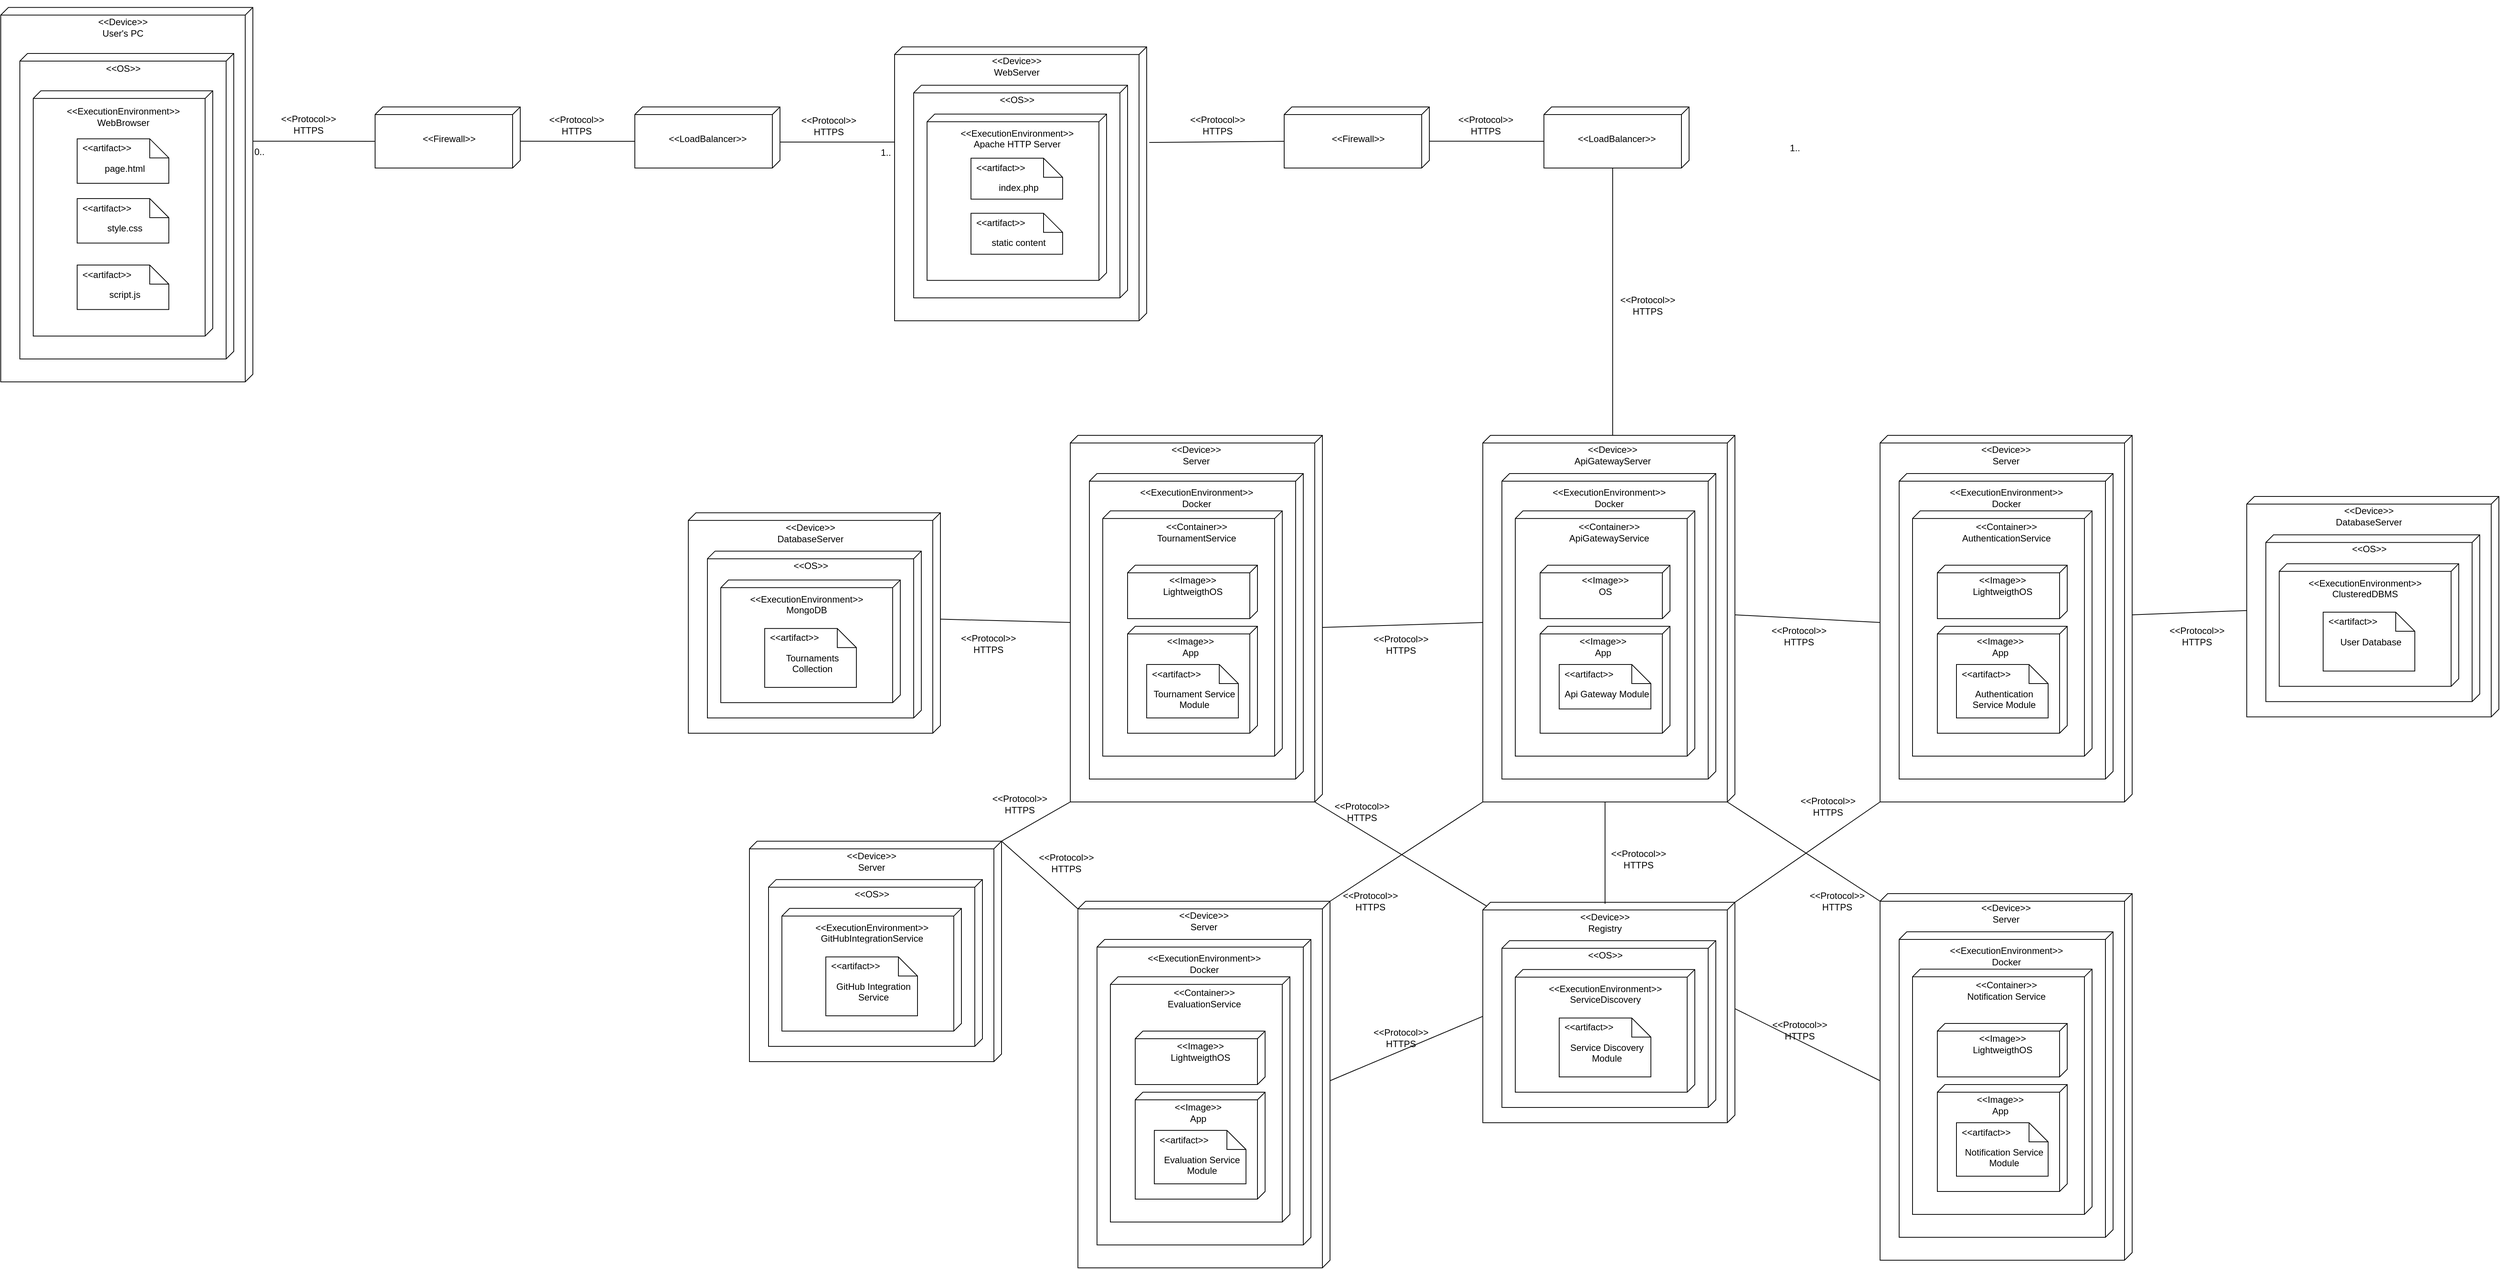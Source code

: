<mxfile version="22.1.7" type="device">
  <diagram name="Page-1" id="5f0bae14-7c28-e335-631c-24af17079c00">
    <mxGraphModel dx="3447" dy="1527" grid="1" gridSize="10" guides="1" tooltips="1" connect="1" arrows="1" fold="1" page="1" pageScale="1" pageWidth="1100" pageHeight="850" background="none" math="0" shadow="0">
      <root>
        <mxCell id="0" />
        <mxCell id="1" parent="0" />
        <mxCell id="39150e848f15840c-15" style="edgeStyle=orthogonalEdgeStyle;rounded=0;html=1;labelBackgroundColor=none;startArrow=none;startFill=0;startSize=8;endArrow=open;endFill=0;endSize=16;fontFamily=Verdana;fontSize=12;dashed=1;" parent="1" edge="1">
          <mxGeometry relative="1" as="geometry">
            <Array as="points">
              <mxPoint x="350" y="220" />
              <mxPoint x="215" y="220" />
            </Array>
            <mxPoint x="215" y="190" as="targetPoint" />
          </mxGeometry>
        </mxCell>
        <mxCell id="8VfH4JJ4uq1HrNAevUR7-10" value="" style="group" parent="1" vertex="1" connectable="0">
          <mxGeometry x="110" y="20" width="330" height="500" as="geometry" />
        </mxCell>
        <mxCell id="39150e848f15840c-1" value="" style="verticalAlign=top;align=left;spacingTop=8;spacingLeft=2;spacingRight=12;shape=cube;size=10;direction=south;fontStyle=4;html=1;rounded=0;shadow=0;comic=0;labelBackgroundColor=none;strokeWidth=1;fontFamily=Verdana;fontSize=12" parent="8VfH4JJ4uq1HrNAevUR7-10" vertex="1">
          <mxGeometry y="9.74" width="330" height="490.26" as="geometry" />
        </mxCell>
        <UserObject label="&amp;lt;&amp;lt;Device&amp;gt;&amp;gt;&lt;br&gt;User&#39;s PC" placeholders="1" name="Variable" id="8VfH4JJ4uq1HrNAevUR7-1">
          <mxCell style="text;html=1;strokeColor=none;fillColor=none;align=center;verticalAlign=middle;whiteSpace=wrap;overflow=hidden;" parent="8VfH4JJ4uq1HrNAevUR7-10" vertex="1">
            <mxGeometry x="120" y="9.738" width="80" height="52.857" as="geometry" />
          </mxCell>
        </UserObject>
        <mxCell id="8VfH4JJ4uq1HrNAevUR7-3" value="" style="verticalAlign=top;align=left;spacingTop=8;spacingLeft=2;spacingRight=12;shape=cube;size=10;direction=south;fontStyle=4;html=1;rounded=0;shadow=0;comic=0;labelBackgroundColor=none;strokeWidth=1;fontFamily=Verdana;fontSize=12" parent="8VfH4JJ4uq1HrNAevUR7-10" vertex="1">
          <mxGeometry x="25" y="70" width="280" height="400" as="geometry" />
        </mxCell>
        <UserObject label="&amp;lt;&amp;lt;OS&amp;gt;&amp;gt;&lt;br&gt;" placeholders="1" name="Variable" id="8VfH4JJ4uq1HrNAevUR7-4">
          <mxCell style="text;html=1;strokeColor=none;fillColor=none;align=center;verticalAlign=middle;whiteSpace=wrap;overflow=hidden;" parent="8VfH4JJ4uq1HrNAevUR7-10" vertex="1">
            <mxGeometry x="77.5" y="69.996" width="165" height="40.69" as="geometry" />
          </mxCell>
        </UserObject>
        <mxCell id="8VfH4JJ4uq1HrNAevUR7-5" value="" style="verticalAlign=top;align=left;spacingTop=8;spacingLeft=2;spacingRight=12;shape=cube;size=10;direction=south;fontStyle=4;html=1;rounded=0;shadow=0;comic=0;labelBackgroundColor=none;strokeWidth=1;fontFamily=Verdana;fontSize=12" parent="8VfH4JJ4uq1HrNAevUR7-10" vertex="1">
          <mxGeometry x="42.5" y="118.93" width="235" height="321.07" as="geometry" />
        </mxCell>
        <UserObject label="&amp;lt;&amp;lt;ExecutionEnvironment&amp;gt;&amp;gt;&lt;br&gt;WebBrowser" placeholders="1" name="Variable" id="8VfH4JJ4uq1HrNAevUR7-6">
          <mxCell style="text;html=1;strokeColor=none;fillColor=none;align=center;verticalAlign=middle;whiteSpace=wrap;overflow=hidden;" parent="8VfH4JJ4uq1HrNAevUR7-10" vertex="1">
            <mxGeometry x="77.5" y="136.32" width="165" height="33.68" as="geometry" />
          </mxCell>
        </UserObject>
        <mxCell id="8VfH4JJ4uq1HrNAevUR7-8" value="page.html" style="shape=note2;boundedLbl=1;whiteSpace=wrap;html=1;size=25;verticalAlign=top;align=center;spacingLeft=5;" parent="8VfH4JJ4uq1HrNAevUR7-10" vertex="1">
          <mxGeometry x="100" y="181.7" width="120" height="58.3" as="geometry" />
        </mxCell>
        <mxCell id="8VfH4JJ4uq1HrNAevUR7-9" value="&amp;lt;&amp;lt;artifact&amp;gt;&amp;gt;" style="resizeWidth=1;part=1;strokeColor=none;fillColor=none;align=left;spacingLeft=5;html=1;whiteSpace=wrap;" parent="8VfH4JJ4uq1HrNAevUR7-8" vertex="1">
          <mxGeometry width="120" height="25" relative="1" as="geometry" />
        </mxCell>
        <mxCell id="8VfH4JJ4uq1HrNAevUR7-74" value="style.css" style="shape=note2;boundedLbl=1;whiteSpace=wrap;html=1;size=25;verticalAlign=top;align=center;spacingLeft=5;" parent="8VfH4JJ4uq1HrNAevUR7-10" vertex="1">
          <mxGeometry x="100" y="260" width="120" height="58.3" as="geometry" />
        </mxCell>
        <mxCell id="8VfH4JJ4uq1HrNAevUR7-75" value="&amp;lt;&amp;lt;artifact&amp;gt;&amp;gt;" style="resizeWidth=1;part=1;strokeColor=none;fillColor=none;align=left;spacingLeft=5;html=1;whiteSpace=wrap;" parent="8VfH4JJ4uq1HrNAevUR7-74" vertex="1">
          <mxGeometry width="120" height="25" relative="1" as="geometry" />
        </mxCell>
        <mxCell id="8VfH4JJ4uq1HrNAevUR7-76" value="script.js" style="shape=note2;boundedLbl=1;whiteSpace=wrap;html=1;size=25;verticalAlign=top;align=center;spacingLeft=5;" parent="8VfH4JJ4uq1HrNAevUR7-10" vertex="1">
          <mxGeometry x="100" y="347" width="120" height="58.3" as="geometry" />
        </mxCell>
        <mxCell id="8VfH4JJ4uq1HrNAevUR7-77" value="&amp;lt;&amp;lt;artifact&amp;gt;&amp;gt;" style="resizeWidth=1;part=1;strokeColor=none;fillColor=none;align=left;spacingLeft=5;html=1;whiteSpace=wrap;" parent="8VfH4JJ4uq1HrNAevUR7-76" vertex="1">
          <mxGeometry width="120" height="25" relative="1" as="geometry" />
        </mxCell>
        <mxCell id="8VfH4JJ4uq1HrNAevUR7-31" value="" style="group" parent="1" vertex="1" connectable="0">
          <mxGeometry x="940" y="160" width="190" height="80" as="geometry" />
        </mxCell>
        <mxCell id="8VfH4JJ4uq1HrNAevUR7-29" value="" style="verticalAlign=top;align=left;spacingTop=8;spacingLeft=2;spacingRight=12;shape=cube;size=10;direction=south;fontStyle=4;html=1;rounded=0;shadow=0;comic=0;labelBackgroundColor=none;strokeWidth=1;fontFamily=Verdana;fontSize=12" parent="8VfH4JJ4uq1HrNAevUR7-31" vertex="1">
          <mxGeometry width="190" height="80" as="geometry" />
        </mxCell>
        <UserObject label="&amp;lt;&amp;lt;LoadBalancer&amp;gt;&amp;gt;" placeholders="1" name="Variable" id="8VfH4JJ4uq1HrNAevUR7-30">
          <mxCell style="text;html=1;strokeColor=none;fillColor=none;align=center;verticalAlign=middle;whiteSpace=wrap;overflow=hidden;" parent="8VfH4JJ4uq1HrNAevUR7-31" vertex="1">
            <mxGeometry x="12.5" y="32.5" width="165" height="15" as="geometry" />
          </mxCell>
        </UserObject>
        <mxCell id="8VfH4JJ4uq1HrNAevUR7-32" value="" style="group" parent="1" vertex="1" connectable="0">
          <mxGeometry x="600" y="160" width="190" height="80" as="geometry" />
        </mxCell>
        <mxCell id="8VfH4JJ4uq1HrNAevUR7-33" value="" style="verticalAlign=top;align=left;spacingTop=8;spacingLeft=2;spacingRight=12;shape=cube;size=10;direction=south;fontStyle=4;html=1;rounded=0;shadow=0;comic=0;labelBackgroundColor=none;strokeWidth=1;fontFamily=Verdana;fontSize=12" parent="8VfH4JJ4uq1HrNAevUR7-32" vertex="1">
          <mxGeometry width="190" height="80" as="geometry" />
        </mxCell>
        <UserObject label="&amp;lt;&amp;lt;Firewall&amp;gt;&amp;gt;" placeholders="1" name="Variable" id="8VfH4JJ4uq1HrNAevUR7-34">
          <mxCell style="text;html=1;strokeColor=none;fillColor=none;align=center;verticalAlign=middle;whiteSpace=wrap;overflow=hidden;" parent="8VfH4JJ4uq1HrNAevUR7-32" vertex="1">
            <mxGeometry x="12.5" y="32.5" width="167.5" height="15" as="geometry" />
          </mxCell>
        </UserObject>
        <mxCell id="8VfH4JJ4uq1HrNAevUR7-65" value="" style="endArrow=none;html=1;rounded=0;align=center;verticalAlign=top;endFill=0;labelBackgroundColor=none;exitX=0;exitY=0;exitDx=175.132;exitDy=0;exitPerimeter=0;entryX=0;entryY=0;entryDx=45;entryDy=190;entryPerimeter=0;" parent="1" source="39150e848f15840c-1" target="8VfH4JJ4uq1HrNAevUR7-33" edge="1">
          <mxGeometry relative="1" as="geometry">
            <mxPoint x="810" y="250" as="sourcePoint" />
            <mxPoint x="970" y="250" as="targetPoint" />
          </mxGeometry>
        </mxCell>
        <mxCell id="8VfH4JJ4uq1HrNAevUR7-67" value="0.." style="resizable=0;html=1;align=left;verticalAlign=top;labelBackgroundColor=none;" parent="8VfH4JJ4uq1HrNAevUR7-65" connectable="0" vertex="1">
          <mxGeometry x="-1" relative="1" as="geometry" />
        </mxCell>
        <mxCell id="8VfH4JJ4uq1HrNAevUR7-68" value="&amp;lt;&amp;lt;Protocol&amp;gt;&amp;gt;&lt;br&gt;&lt;div style=&quot;text-align: center;&quot;&gt;&lt;span style=&quot;background-color: initial;&quot;&gt;HTTPS&lt;/span&gt;&lt;/div&gt;" style="resizable=0;html=1;align=right;verticalAlign=bottom;labelBackgroundColor=none;" parent="8VfH4JJ4uq1HrNAevUR7-65" connectable="0" vertex="1">
          <mxGeometry x="1" relative="1" as="geometry">
            <mxPoint x="-50" y="-5" as="offset" />
          </mxGeometry>
        </mxCell>
        <mxCell id="8VfH4JJ4uq1HrNAevUR7-70" value="" style="endArrow=none;html=1;rounded=0;align=center;verticalAlign=top;endFill=0;labelBackgroundColor=none;exitX=0.561;exitY=0.002;exitDx=0;exitDy=0;exitPerimeter=0;entryX=0;entryY=0;entryDx=45;entryDy=190;entryPerimeter=0;" parent="1" source="8VfH4JJ4uq1HrNAevUR7-33" target="8VfH4JJ4uq1HrNAevUR7-29" edge="1">
          <mxGeometry relative="1" as="geometry">
            <mxPoint x="460" y="215" as="sourcePoint" />
            <mxPoint x="610" y="215" as="targetPoint" />
          </mxGeometry>
        </mxCell>
        <mxCell id="8VfH4JJ4uq1HrNAevUR7-72" value="&amp;lt;&amp;lt;Protocol&amp;gt;&amp;gt;&lt;br&gt;&lt;div style=&quot;text-align: center;&quot;&gt;&lt;span style=&quot;background-color: initial;&quot;&gt;HTTPS&lt;/span&gt;&lt;/div&gt;" style="resizable=0;html=1;align=right;verticalAlign=bottom;labelBackgroundColor=none;" parent="8VfH4JJ4uq1HrNAevUR7-70" connectable="0" vertex="1">
          <mxGeometry x="1" relative="1" as="geometry">
            <mxPoint x="-40" y="-5" as="offset" />
          </mxGeometry>
        </mxCell>
        <mxCell id="8VfH4JJ4uq1HrNAevUR7-78" value="" style="group" parent="1" vertex="1" connectable="0">
          <mxGeometry x="1280" y="60" width="330" height="460" as="geometry" />
        </mxCell>
        <mxCell id="8VfH4JJ4uq1HrNAevUR7-79" value="" style="verticalAlign=top;align=left;spacingTop=8;spacingLeft=2;spacingRight=12;shape=cube;size=10;direction=south;fontStyle=4;html=1;rounded=0;shadow=0;comic=0;labelBackgroundColor=none;strokeWidth=1;fontFamily=Verdana;fontSize=12" parent="8VfH4JJ4uq1HrNAevUR7-78" vertex="1">
          <mxGeometry y="21.35" width="330" height="358.65" as="geometry" />
        </mxCell>
        <UserObject label="&amp;lt;&amp;lt;Device&amp;gt;&amp;gt;&lt;br&gt;WebServer" placeholders="1" name="Variable" id="8VfH4JJ4uq1HrNAevUR7-80">
          <mxCell style="text;html=1;strokeColor=none;fillColor=none;align=center;verticalAlign=middle;whiteSpace=wrap;overflow=hidden;" parent="8VfH4JJ4uq1HrNAevUR7-78" vertex="1">
            <mxGeometry x="120" y="22.949" width="80" height="48.629" as="geometry" />
          </mxCell>
        </UserObject>
        <mxCell id="8VfH4JJ4uq1HrNAevUR7-81" value="" style="verticalAlign=top;align=left;spacingTop=8;spacingLeft=2;spacingRight=12;shape=cube;size=10;direction=south;fontStyle=4;html=1;rounded=0;shadow=0;comic=0;labelBackgroundColor=none;strokeWidth=1;fontFamily=Verdana;fontSize=12" parent="8VfH4JJ4uq1HrNAevUR7-78" vertex="1">
          <mxGeometry x="25" y="71.58" width="280" height="278.42" as="geometry" />
        </mxCell>
        <UserObject label="&amp;lt;&amp;lt;OS&amp;gt;&amp;gt;&lt;br&gt;" placeholders="1" name="Variable" id="8VfH4JJ4uq1HrNAevUR7-82">
          <mxCell style="text;html=1;strokeColor=none;fillColor=none;align=center;verticalAlign=middle;whiteSpace=wrap;overflow=hidden;" parent="8VfH4JJ4uq1HrNAevUR7-78" vertex="1">
            <mxGeometry x="77.5" y="71.986" width="165" height="37.435" as="geometry" />
          </mxCell>
        </UserObject>
        <mxCell id="8VfH4JJ4uq1HrNAevUR7-83" value="" style="verticalAlign=top;align=left;spacingTop=8;spacingLeft=2;spacingRight=12;shape=cube;size=10;direction=south;fontStyle=4;html=1;rounded=0;shadow=0;comic=0;labelBackgroundColor=none;strokeWidth=1;fontFamily=Verdana;fontSize=12" parent="8VfH4JJ4uq1HrNAevUR7-78" vertex="1">
          <mxGeometry x="42.5" y="109.419" width="235" height="217.692" as="geometry" />
        </mxCell>
        <UserObject label="&amp;lt;&amp;lt;ExecutionEnvironment&amp;gt;&amp;gt;&lt;br&gt;Apache HTTP Server" placeholders="1" name="Variable" id="8VfH4JJ4uq1HrNAevUR7-84">
          <mxCell style="text;html=1;strokeColor=none;fillColor=none;align=center;verticalAlign=middle;whiteSpace=wrap;overflow=hidden;" parent="8VfH4JJ4uq1HrNAevUR7-78" vertex="1">
            <mxGeometry x="77.5" y="125.414" width="165" height="30.986" as="geometry" />
          </mxCell>
        </UserObject>
        <mxCell id="8VfH4JJ4uq1HrNAevUR7-85" value="index.php" style="shape=note2;boundedLbl=1;whiteSpace=wrap;html=1;size=25;verticalAlign=top;align=center;spacingLeft=5;" parent="8VfH4JJ4uq1HrNAevUR7-78" vertex="1">
          <mxGeometry x="100" y="167.164" width="120" height="53.636" as="geometry" />
        </mxCell>
        <mxCell id="8VfH4JJ4uq1HrNAevUR7-86" value="&amp;lt;&amp;lt;artifact&amp;gt;&amp;gt;" style="resizeWidth=1;part=1;strokeColor=none;fillColor=none;align=left;spacingLeft=5;html=1;whiteSpace=wrap;" parent="8VfH4JJ4uq1HrNAevUR7-85" vertex="1">
          <mxGeometry width="120" height="25" relative="1" as="geometry" />
        </mxCell>
        <mxCell id="8VfH4JJ4uq1HrNAevUR7-87" value="static content" style="shape=note2;boundedLbl=1;whiteSpace=wrap;html=1;size=25;verticalAlign=top;align=center;spacingLeft=5;" parent="8VfH4JJ4uq1HrNAevUR7-78" vertex="1">
          <mxGeometry x="100" y="239.2" width="120" height="53.636" as="geometry" />
        </mxCell>
        <mxCell id="8VfH4JJ4uq1HrNAevUR7-88" value="&amp;lt;&amp;lt;artifact&amp;gt;&amp;gt;" style="resizeWidth=1;part=1;strokeColor=none;fillColor=none;align=left;spacingLeft=5;html=1;whiteSpace=wrap;" parent="8VfH4JJ4uq1HrNAevUR7-87" vertex="1">
          <mxGeometry width="120" height="25" relative="1" as="geometry" />
        </mxCell>
        <mxCell id="8VfH4JJ4uq1HrNAevUR7-91" value="" style="endArrow=none;html=1;rounded=0;align=center;verticalAlign=top;endFill=0;labelBackgroundColor=none;" parent="1" edge="1">
          <mxGeometry relative="1" as="geometry">
            <mxPoint x="1130" y="206" as="sourcePoint" />
            <mxPoint x="1280" y="206" as="targetPoint" />
          </mxGeometry>
        </mxCell>
        <mxCell id="8VfH4JJ4uq1HrNAevUR7-92" value="1.." style="resizable=0;html=1;align=left;verticalAlign=top;labelBackgroundColor=none;" parent="8VfH4JJ4uq1HrNAevUR7-91" connectable="0" vertex="1">
          <mxGeometry x="-1" relative="1" as="geometry">
            <mxPoint x="130" as="offset" />
          </mxGeometry>
        </mxCell>
        <mxCell id="8VfH4JJ4uq1HrNAevUR7-93" value="&amp;lt;&amp;lt;Protocol&amp;gt;&amp;gt;&lt;br&gt;&lt;div style=&quot;text-align: center;&quot;&gt;&lt;span style=&quot;background-color: initial;&quot;&gt;HTTPS&lt;/span&gt;&lt;/div&gt;" style="resizable=0;html=1;align=right;verticalAlign=bottom;labelBackgroundColor=none;" parent="8VfH4JJ4uq1HrNAevUR7-91" connectable="0" vertex="1">
          <mxGeometry x="1" relative="1" as="geometry">
            <mxPoint x="-50" y="-5" as="offset" />
          </mxGeometry>
        </mxCell>
        <mxCell id="8VfH4JJ4uq1HrNAevUR7-95" value="" style="group" parent="1" vertex="1" connectable="0">
          <mxGeometry x="2130" y="160" width="190" height="80" as="geometry" />
        </mxCell>
        <mxCell id="8VfH4JJ4uq1HrNAevUR7-96" value="" style="verticalAlign=top;align=left;spacingTop=8;spacingLeft=2;spacingRight=12;shape=cube;size=10;direction=south;fontStyle=4;html=1;rounded=0;shadow=0;comic=0;labelBackgroundColor=none;strokeWidth=1;fontFamily=Verdana;fontSize=12" parent="8VfH4JJ4uq1HrNAevUR7-95" vertex="1">
          <mxGeometry width="190" height="80" as="geometry" />
        </mxCell>
        <UserObject label="&amp;lt;&amp;lt;LoadBalancer&amp;gt;&amp;gt;" placeholders="1" name="Variable" id="8VfH4JJ4uq1HrNAevUR7-97">
          <mxCell style="text;html=1;strokeColor=none;fillColor=none;align=center;verticalAlign=middle;whiteSpace=wrap;overflow=hidden;" parent="8VfH4JJ4uq1HrNAevUR7-95" vertex="1">
            <mxGeometry x="12.5" y="32.5" width="165" height="15" as="geometry" />
          </mxCell>
        </UserObject>
        <mxCell id="8VfH4JJ4uq1HrNAevUR7-98" value="" style="group" parent="1" vertex="1" connectable="0">
          <mxGeometry x="1790" y="160" width="190" height="80" as="geometry" />
        </mxCell>
        <mxCell id="8VfH4JJ4uq1HrNAevUR7-99" value="" style="verticalAlign=top;align=left;spacingTop=8;spacingLeft=2;spacingRight=12;shape=cube;size=10;direction=south;fontStyle=4;html=1;rounded=0;shadow=0;comic=0;labelBackgroundColor=none;strokeWidth=1;fontFamily=Verdana;fontSize=12" parent="8VfH4JJ4uq1HrNAevUR7-98" vertex="1">
          <mxGeometry width="190" height="80" as="geometry" />
        </mxCell>
        <UserObject label="&amp;lt;&amp;lt;Firewall&amp;gt;&amp;gt;" placeholders="1" name="Variable" id="8VfH4JJ4uq1HrNAevUR7-100">
          <mxCell style="text;html=1;strokeColor=none;fillColor=none;align=center;verticalAlign=middle;whiteSpace=wrap;overflow=hidden;" parent="8VfH4JJ4uq1HrNAevUR7-98" vertex="1">
            <mxGeometry x="12.5" y="32.5" width="167.5" height="15" as="geometry" />
          </mxCell>
        </UserObject>
        <mxCell id="8VfH4JJ4uq1HrNAevUR7-102" value="" style="endArrow=none;html=1;rounded=0;align=center;verticalAlign=top;endFill=0;labelBackgroundColor=none;exitX=0.561;exitY=0.002;exitDx=0;exitDy=0;exitPerimeter=0;entryX=0;entryY=0;entryDx=45;entryDy=190;entryPerimeter=0;" parent="1" source="8VfH4JJ4uq1HrNAevUR7-99" target="8VfH4JJ4uq1HrNAevUR7-96" edge="1">
          <mxGeometry relative="1" as="geometry">
            <mxPoint x="1650" y="215" as="sourcePoint" />
            <mxPoint x="1800" y="215" as="targetPoint" />
          </mxGeometry>
        </mxCell>
        <mxCell id="8VfH4JJ4uq1HrNAevUR7-103" value="&amp;lt;&amp;lt;Protocol&amp;gt;&amp;gt;&lt;br&gt;&lt;div style=&quot;text-align: center;&quot;&gt;&lt;span style=&quot;background-color: initial;&quot;&gt;HTTPS&lt;/span&gt;&lt;/div&gt;" style="resizable=0;html=1;align=right;verticalAlign=bottom;labelBackgroundColor=none;" parent="8VfH4JJ4uq1HrNAevUR7-102" connectable="0" vertex="1">
          <mxGeometry x="1" relative="1" as="geometry">
            <mxPoint x="-40" y="-5" as="offset" />
          </mxGeometry>
        </mxCell>
        <mxCell id="8VfH4JJ4uq1HrNAevUR7-106" value="" style="endArrow=none;html=1;rounded=0;align=center;verticalAlign=top;endFill=0;labelBackgroundColor=none;exitX=0.349;exitY=-0.01;exitDx=0;exitDy=0;exitPerimeter=0;entryX=0;entryY=0;entryDx=45;entryDy=190;entryPerimeter=0;" parent="1" source="8VfH4JJ4uq1HrNAevUR7-79" target="8VfH4JJ4uq1HrNAevUR7-99" edge="1">
          <mxGeometry relative="1" as="geometry">
            <mxPoint x="1606.51" y="297.132" as="sourcePoint" />
            <mxPoint x="1787.5" y="299.2" as="targetPoint" />
          </mxGeometry>
        </mxCell>
        <mxCell id="8VfH4JJ4uq1HrNAevUR7-108" value="&amp;lt;&amp;lt;Protocol&amp;gt;&amp;gt;&lt;br&gt;&lt;div style=&quot;text-align: center;&quot;&gt;&lt;span style=&quot;background-color: initial;&quot;&gt;HTTPS&lt;/span&gt;&lt;/div&gt;" style="resizable=0;html=1;align=right;verticalAlign=bottom;labelBackgroundColor=none;" parent="8VfH4JJ4uq1HrNAevUR7-106" connectable="0" vertex="1">
          <mxGeometry x="1" relative="1" as="geometry">
            <mxPoint x="-50" y="-5" as="offset" />
          </mxGeometry>
        </mxCell>
        <mxCell id="8VfH4JJ4uq1HrNAevUR7-109" value="" style="endArrow=none;html=1;rounded=0;align=center;verticalAlign=top;endFill=0;labelBackgroundColor=none;exitX=0;exitY=0;exitDx=80;exitDy=100;exitPerimeter=0;entryX=0.5;entryY=0;entryDx=0;entryDy=0;" parent="1" edge="1" target="8VfH4JJ4uq1HrNAevUR7-114" source="8VfH4JJ4uq1HrNAevUR7-96">
          <mxGeometry relative="1" as="geometry">
            <mxPoint x="2320" y="200" as="sourcePoint" />
            <mxPoint x="2470" y="200" as="targetPoint" />
          </mxGeometry>
        </mxCell>
        <mxCell id="8VfH4JJ4uq1HrNAevUR7-110" value="&amp;lt;&amp;lt;Protocol&amp;gt;&amp;gt;&lt;br&gt;&lt;div style=&quot;text-align: center;&quot;&gt;&lt;span style=&quot;background-color: initial;&quot;&gt;HTTPS&lt;/span&gt;&lt;/div&gt;" style="resizable=0;html=1;align=right;verticalAlign=bottom;labelBackgroundColor=none;" parent="8VfH4JJ4uq1HrNAevUR7-109" connectable="0" vertex="1">
          <mxGeometry x="1" relative="1" as="geometry">
            <mxPoint x="82" y="-154" as="offset" />
          </mxGeometry>
        </mxCell>
        <mxCell id="8VfH4JJ4uq1HrNAevUR7-111" value="1.." style="resizable=0;html=1;align=left;verticalAlign=top;labelBackgroundColor=none;" parent="1" connectable="0" vertex="1">
          <mxGeometry x="2450" y="200" as="geometry" />
        </mxCell>
        <mxCell id="8VfH4JJ4uq1HrNAevUR7-112" value="" style="group" parent="1" vertex="1" connectable="0">
          <mxGeometry x="2050" y="570" width="330" height="500" as="geometry" />
        </mxCell>
        <mxCell id="8VfH4JJ4uq1HrNAevUR7-113" value="" style="verticalAlign=top;align=left;spacingTop=8;spacingLeft=2;spacingRight=12;shape=cube;size=10;direction=south;fontStyle=4;html=1;rounded=0;shadow=0;comic=0;labelBackgroundColor=none;strokeWidth=1;fontFamily=Verdana;fontSize=12" parent="8VfH4JJ4uq1HrNAevUR7-112" vertex="1">
          <mxGeometry y="20" width="330" height="480" as="geometry" />
        </mxCell>
        <UserObject label="&amp;lt;&amp;lt;Device&amp;gt;&amp;gt;&lt;br&gt;ApiGatewayServer" placeholders="1" name="Variable" id="8VfH4JJ4uq1HrNAevUR7-114">
          <mxCell style="text;html=1;strokeColor=none;fillColor=none;align=center;verticalAlign=middle;whiteSpace=wrap;overflow=hidden;" parent="8VfH4JJ4uq1HrNAevUR7-112" vertex="1">
            <mxGeometry x="100" y="20" width="140" height="52.86" as="geometry" />
          </mxCell>
        </UserObject>
        <mxCell id="8VfH4JJ4uq1HrNAevUR7-115" value="" style="verticalAlign=top;align=left;spacingTop=8;spacingLeft=2;spacingRight=12;shape=cube;size=10;direction=south;fontStyle=4;html=1;rounded=0;shadow=0;comic=0;labelBackgroundColor=none;strokeWidth=1;fontFamily=Verdana;fontSize=12" parent="8VfH4JJ4uq1HrNAevUR7-112" vertex="1">
          <mxGeometry x="25" y="70" width="280" height="400" as="geometry" />
        </mxCell>
        <mxCell id="8VfH4JJ4uq1HrNAevUR7-117" value="" style="verticalAlign=top;align=left;spacingTop=8;spacingLeft=2;spacingRight=12;shape=cube;size=10;direction=south;fontStyle=4;html=1;rounded=0;shadow=0;comic=0;labelBackgroundColor=none;strokeWidth=1;fontFamily=Verdana;fontSize=12" parent="8VfH4JJ4uq1HrNAevUR7-112" vertex="1">
          <mxGeometry x="42.5" y="118.93" width="235" height="321.07" as="geometry" />
        </mxCell>
        <UserObject label="&amp;lt;&amp;lt;ExecutionEnvironment&amp;gt;&amp;gt;&lt;br&gt;Docker" placeholders="1" name="Variable" id="8VfH4JJ4uq1HrNAevUR7-118">
          <mxCell style="text;html=1;strokeColor=none;fillColor=none;align=center;verticalAlign=middle;whiteSpace=wrap;overflow=hidden;" parent="8VfH4JJ4uq1HrNAevUR7-112" vertex="1">
            <mxGeometry x="82.5" y="85.25" width="165" height="33.68" as="geometry" />
          </mxCell>
        </UserObject>
        <UserObject label="&amp;lt;&amp;lt;Container&amp;gt;&amp;gt;&lt;br&gt;ApiGatewayService" placeholders="1" name="Variable" id="8VfH4JJ4uq1HrNAevUR7-126">
          <mxCell style="text;html=1;strokeColor=none;fillColor=none;align=center;verticalAlign=middle;whiteSpace=wrap;overflow=hidden;" parent="8VfH4JJ4uq1HrNAevUR7-112" vertex="1">
            <mxGeometry x="82.5" y="130" width="165" height="33.68" as="geometry" />
          </mxCell>
        </UserObject>
        <mxCell id="8VfH4JJ4uq1HrNAevUR7-127" value="" style="verticalAlign=top;align=left;spacingTop=8;spacingLeft=2;spacingRight=12;shape=cube;size=10;direction=south;fontStyle=4;html=1;rounded=0;shadow=0;comic=0;labelBackgroundColor=none;strokeWidth=1;fontFamily=Verdana;fontSize=12" parent="8VfH4JJ4uq1HrNAevUR7-112" vertex="1">
          <mxGeometry x="75" y="190" width="170" height="70" as="geometry" />
        </mxCell>
        <mxCell id="8VfH4JJ4uq1HrNAevUR7-128" value="" style="verticalAlign=top;align=left;spacingTop=8;spacingLeft=2;spacingRight=12;shape=cube;size=10;direction=south;fontStyle=4;html=1;rounded=0;shadow=0;comic=0;labelBackgroundColor=none;strokeWidth=1;fontFamily=Verdana;fontSize=12" parent="8VfH4JJ4uq1HrNAevUR7-112" vertex="1">
          <mxGeometry x="75" y="270" width="170" height="140" as="geometry" />
        </mxCell>
        <UserObject label="&amp;lt;&amp;lt;Image&amp;gt;&amp;gt;&lt;br style=&quot;border-color: var(--border-color);&quot;&gt;OS" placeholders="1" name="Variable" id="8VfH4JJ4uq1HrNAevUR7-130">
          <mxCell style="text;html=1;strokeColor=none;fillColor=none;align=center;verticalAlign=middle;whiteSpace=wrap;overflow=hidden;" parent="8VfH4JJ4uq1HrNAevUR7-112" vertex="1">
            <mxGeometry x="77.5" y="200" width="165" height="33.68" as="geometry" />
          </mxCell>
        </UserObject>
        <UserObject label="&amp;lt;&amp;lt;Image&amp;gt;&amp;gt;&lt;br style=&quot;border-color: var(--border-color);&quot;&gt;App" placeholders="1" name="Variable" id="8VfH4JJ4uq1HrNAevUR7-131">
          <mxCell style="text;html=1;strokeColor=none;fillColor=none;align=center;verticalAlign=middle;whiteSpace=wrap;overflow=hidden;" parent="8VfH4JJ4uq1HrNAevUR7-112" vertex="1">
            <mxGeometry x="75" y="280" width="165" height="33.68" as="geometry" />
          </mxCell>
        </UserObject>
        <mxCell id="8VfH4JJ4uq1HrNAevUR7-123" value="Api Gateway Module" style="shape=note2;boundedLbl=1;whiteSpace=wrap;html=1;size=25;verticalAlign=top;align=center;spacingLeft=5;" parent="8VfH4JJ4uq1HrNAevUR7-112" vertex="1">
          <mxGeometry x="100" y="320" width="120" height="58.3" as="geometry" />
        </mxCell>
        <mxCell id="8VfH4JJ4uq1HrNAevUR7-124" value="&amp;lt;&amp;lt;artifact&amp;gt;&amp;gt;" style="resizeWidth=1;part=1;strokeColor=none;fillColor=none;align=left;spacingLeft=5;html=1;whiteSpace=wrap;" parent="8VfH4JJ4uq1HrNAevUR7-123" vertex="1">
          <mxGeometry width="120" height="25" relative="1" as="geometry" />
        </mxCell>
        <mxCell id="xKT0m7g9uOmXzZgmu-4E-1" value="" style="group" vertex="1" connectable="0" parent="1">
          <mxGeometry x="2570" y="570" width="330" height="500" as="geometry" />
        </mxCell>
        <mxCell id="xKT0m7g9uOmXzZgmu-4E-2" value="" style="verticalAlign=top;align=left;spacingTop=8;spacingLeft=2;spacingRight=12;shape=cube;size=10;direction=south;fontStyle=4;html=1;rounded=0;shadow=0;comic=0;labelBackgroundColor=none;strokeWidth=1;fontFamily=Verdana;fontSize=12" vertex="1" parent="xKT0m7g9uOmXzZgmu-4E-1">
          <mxGeometry y="20" width="330" height="480" as="geometry" />
        </mxCell>
        <UserObject label="&amp;lt;&amp;lt;Device&amp;gt;&amp;gt;&lt;br&gt;Server" placeholders="1" name="Variable" id="xKT0m7g9uOmXzZgmu-4E-3">
          <mxCell style="text;html=1;strokeColor=none;fillColor=none;align=center;verticalAlign=middle;whiteSpace=wrap;overflow=hidden;" vertex="1" parent="xKT0m7g9uOmXzZgmu-4E-1">
            <mxGeometry x="95" y="20" width="140" height="52.86" as="geometry" />
          </mxCell>
        </UserObject>
        <mxCell id="xKT0m7g9uOmXzZgmu-4E-4" value="" style="verticalAlign=top;align=left;spacingTop=8;spacingLeft=2;spacingRight=12;shape=cube;size=10;direction=south;fontStyle=4;html=1;rounded=0;shadow=0;comic=0;labelBackgroundColor=none;strokeWidth=1;fontFamily=Verdana;fontSize=12" vertex="1" parent="xKT0m7g9uOmXzZgmu-4E-1">
          <mxGeometry x="25" y="70" width="280" height="400" as="geometry" />
        </mxCell>
        <mxCell id="xKT0m7g9uOmXzZgmu-4E-5" value="" style="verticalAlign=top;align=left;spacingTop=8;spacingLeft=2;spacingRight=12;shape=cube;size=10;direction=south;fontStyle=4;html=1;rounded=0;shadow=0;comic=0;labelBackgroundColor=none;strokeWidth=1;fontFamily=Verdana;fontSize=12" vertex="1" parent="xKT0m7g9uOmXzZgmu-4E-1">
          <mxGeometry x="42.5" y="118.93" width="235" height="321.07" as="geometry" />
        </mxCell>
        <UserObject label="&amp;lt;&amp;lt;ExecutionEnvironment&amp;gt;&amp;gt;&lt;br&gt;Docker" placeholders="1" name="Variable" id="xKT0m7g9uOmXzZgmu-4E-6">
          <mxCell style="text;html=1;strokeColor=none;fillColor=none;align=center;verticalAlign=middle;whiteSpace=wrap;overflow=hidden;" vertex="1" parent="xKT0m7g9uOmXzZgmu-4E-1">
            <mxGeometry x="82.5" y="85.25" width="165" height="33.68" as="geometry" />
          </mxCell>
        </UserObject>
        <UserObject label="&amp;lt;&amp;lt;Container&amp;gt;&amp;gt;&lt;br&gt;AuthenticationService" placeholders="1" name="Variable" id="xKT0m7g9uOmXzZgmu-4E-7">
          <mxCell style="text;html=1;strokeColor=none;fillColor=none;align=center;verticalAlign=middle;whiteSpace=wrap;overflow=hidden;" vertex="1" parent="xKT0m7g9uOmXzZgmu-4E-1">
            <mxGeometry x="82.5" y="130" width="165" height="33.68" as="geometry" />
          </mxCell>
        </UserObject>
        <mxCell id="xKT0m7g9uOmXzZgmu-4E-8" value="" style="verticalAlign=top;align=left;spacingTop=8;spacingLeft=2;spacingRight=12;shape=cube;size=10;direction=south;fontStyle=4;html=1;rounded=0;shadow=0;comic=0;labelBackgroundColor=none;strokeWidth=1;fontFamily=Verdana;fontSize=12" vertex="1" parent="xKT0m7g9uOmXzZgmu-4E-1">
          <mxGeometry x="75" y="190" width="170" height="70" as="geometry" />
        </mxCell>
        <mxCell id="xKT0m7g9uOmXzZgmu-4E-9" value="" style="verticalAlign=top;align=left;spacingTop=8;spacingLeft=2;spacingRight=12;shape=cube;size=10;direction=south;fontStyle=4;html=1;rounded=0;shadow=0;comic=0;labelBackgroundColor=none;strokeWidth=1;fontFamily=Verdana;fontSize=12" vertex="1" parent="xKT0m7g9uOmXzZgmu-4E-1">
          <mxGeometry x="75" y="270" width="170" height="140" as="geometry" />
        </mxCell>
        <UserObject label="&amp;lt;&amp;lt;Image&amp;gt;&amp;gt;&lt;br style=&quot;border-color: var(--border-color);&quot;&gt;LightweigthOS" placeholders="1" name="Variable" id="xKT0m7g9uOmXzZgmu-4E-10">
          <mxCell style="text;html=1;strokeColor=none;fillColor=none;align=center;verticalAlign=middle;whiteSpace=wrap;overflow=hidden;" vertex="1" parent="xKT0m7g9uOmXzZgmu-4E-1">
            <mxGeometry x="77.5" y="200" width="165" height="33.68" as="geometry" />
          </mxCell>
        </UserObject>
        <UserObject label="&amp;lt;&amp;lt;Image&amp;gt;&amp;gt;&lt;br style=&quot;border-color: var(--border-color);&quot;&gt;App" placeholders="1" name="Variable" id="xKT0m7g9uOmXzZgmu-4E-11">
          <mxCell style="text;html=1;strokeColor=none;fillColor=none;align=center;verticalAlign=middle;whiteSpace=wrap;overflow=hidden;" vertex="1" parent="xKT0m7g9uOmXzZgmu-4E-1">
            <mxGeometry x="75" y="280" width="165" height="33.68" as="geometry" />
          </mxCell>
        </UserObject>
        <mxCell id="xKT0m7g9uOmXzZgmu-4E-12" value="Authentication Service Module" style="shape=note2;boundedLbl=1;whiteSpace=wrap;html=1;size=25;verticalAlign=top;align=center;spacingLeft=5;" vertex="1" parent="xKT0m7g9uOmXzZgmu-4E-1">
          <mxGeometry x="100" y="320" width="120" height="70" as="geometry" />
        </mxCell>
        <mxCell id="xKT0m7g9uOmXzZgmu-4E-13" value="&amp;lt;&amp;lt;artifact&amp;gt;&amp;gt;" style="resizeWidth=1;part=1;strokeColor=none;fillColor=none;align=left;spacingLeft=5;html=1;whiteSpace=wrap;" vertex="1" parent="xKT0m7g9uOmXzZgmu-4E-12">
          <mxGeometry width="120" height="25" relative="1" as="geometry" />
        </mxCell>
        <mxCell id="xKT0m7g9uOmXzZgmu-4E-15" value="" style="group" vertex="1" connectable="0" parent="1">
          <mxGeometry x="2050" y="1180" width="330" height="460" as="geometry" />
        </mxCell>
        <mxCell id="xKT0m7g9uOmXzZgmu-4E-16" value="" style="verticalAlign=top;align=left;spacingTop=8;spacingLeft=2;spacingRight=12;shape=cube;size=10;direction=south;fontStyle=4;html=1;rounded=0;shadow=0;comic=0;labelBackgroundColor=none;strokeWidth=1;fontFamily=Verdana;fontSize=12" vertex="1" parent="xKT0m7g9uOmXzZgmu-4E-15">
          <mxGeometry y="21.35" width="330" height="288.65" as="geometry" />
        </mxCell>
        <UserObject label="&amp;lt;&amp;lt;Device&amp;gt;&amp;gt;&lt;br&gt;Registry" placeholders="1" name="Variable" id="xKT0m7g9uOmXzZgmu-4E-17">
          <mxCell style="text;html=1;strokeColor=none;fillColor=none;align=center;verticalAlign=middle;whiteSpace=wrap;overflow=hidden;" vertex="1" parent="xKT0m7g9uOmXzZgmu-4E-15">
            <mxGeometry x="115" y="23.36" width="90" height="48.63" as="geometry" />
          </mxCell>
        </UserObject>
        <mxCell id="xKT0m7g9uOmXzZgmu-4E-18" value="" style="verticalAlign=top;align=left;spacingTop=8;spacingLeft=2;spacingRight=12;shape=cube;size=10;direction=south;fontStyle=4;html=1;rounded=0;shadow=0;comic=0;labelBackgroundColor=none;strokeWidth=1;fontFamily=Verdana;fontSize=12" vertex="1" parent="xKT0m7g9uOmXzZgmu-4E-15">
          <mxGeometry x="25" y="71.58" width="280" height="218.42" as="geometry" />
        </mxCell>
        <UserObject label="&amp;lt;&amp;lt;OS&amp;gt;&amp;gt;&lt;br&gt;" placeholders="1" name="Variable" id="xKT0m7g9uOmXzZgmu-4E-19">
          <mxCell style="text;html=1;strokeColor=none;fillColor=none;align=center;verticalAlign=middle;whiteSpace=wrap;overflow=hidden;" vertex="1" parent="xKT0m7g9uOmXzZgmu-4E-15">
            <mxGeometry x="77.5" y="71.986" width="165" height="37.435" as="geometry" />
          </mxCell>
        </UserObject>
        <mxCell id="xKT0m7g9uOmXzZgmu-4E-20" value="" style="verticalAlign=top;align=left;spacingTop=8;spacingLeft=2;spacingRight=12;shape=cube;size=10;direction=south;fontStyle=4;html=1;rounded=0;shadow=0;comic=0;labelBackgroundColor=none;strokeWidth=1;fontFamily=Verdana;fontSize=12" vertex="1" parent="xKT0m7g9uOmXzZgmu-4E-15">
          <mxGeometry x="42.5" y="109.42" width="235" height="160.58" as="geometry" />
        </mxCell>
        <UserObject label="&amp;lt;&amp;lt;ExecutionEnvironment&amp;gt;&amp;gt;&lt;br&gt;ServiceDiscovery" placeholders="1" name="Variable" id="xKT0m7g9uOmXzZgmu-4E-21">
          <mxCell style="text;html=1;strokeColor=none;fillColor=none;align=center;verticalAlign=middle;whiteSpace=wrap;overflow=hidden;" vertex="1" parent="xKT0m7g9uOmXzZgmu-4E-15">
            <mxGeometry x="77.5" y="125.414" width="165" height="30.986" as="geometry" />
          </mxCell>
        </UserObject>
        <mxCell id="xKT0m7g9uOmXzZgmu-4E-22" value="Service Discovery Module" style="shape=note2;boundedLbl=1;whiteSpace=wrap;html=1;size=25;verticalAlign=top;align=center;spacingLeft=5;" vertex="1" parent="xKT0m7g9uOmXzZgmu-4E-15">
          <mxGeometry x="100" y="172.89" width="120" height="77.11" as="geometry" />
        </mxCell>
        <mxCell id="xKT0m7g9uOmXzZgmu-4E-23" value="&amp;lt;&amp;lt;artifact&amp;gt;&amp;gt;" style="resizeWidth=1;part=1;strokeColor=none;fillColor=none;align=left;spacingLeft=5;html=1;whiteSpace=wrap;" vertex="1" parent="xKT0m7g9uOmXzZgmu-4E-22">
          <mxGeometry width="120" height="25" relative="1" as="geometry" />
        </mxCell>
        <mxCell id="xKT0m7g9uOmXzZgmu-4E-26" value="" style="group" vertex="1" connectable="0" parent="1">
          <mxGeometry x="1510" y="570" width="330" height="500" as="geometry" />
        </mxCell>
        <mxCell id="xKT0m7g9uOmXzZgmu-4E-27" value="" style="verticalAlign=top;align=left;spacingTop=8;spacingLeft=2;spacingRight=12;shape=cube;size=10;direction=south;fontStyle=4;html=1;rounded=0;shadow=0;comic=0;labelBackgroundColor=none;strokeWidth=1;fontFamily=Verdana;fontSize=12" vertex="1" parent="xKT0m7g9uOmXzZgmu-4E-26">
          <mxGeometry y="20" width="330" height="480" as="geometry" />
        </mxCell>
        <UserObject label="&amp;lt;&amp;lt;Device&amp;gt;&amp;gt;&lt;br&gt;Server" placeholders="1" name="Variable" id="xKT0m7g9uOmXzZgmu-4E-28">
          <mxCell style="text;html=1;strokeColor=none;fillColor=none;align=center;verticalAlign=middle;whiteSpace=wrap;overflow=hidden;" vertex="1" parent="xKT0m7g9uOmXzZgmu-4E-26">
            <mxGeometry x="95" y="20" width="140" height="52.86" as="geometry" />
          </mxCell>
        </UserObject>
        <mxCell id="xKT0m7g9uOmXzZgmu-4E-29" value="" style="verticalAlign=top;align=left;spacingTop=8;spacingLeft=2;spacingRight=12;shape=cube;size=10;direction=south;fontStyle=4;html=1;rounded=0;shadow=0;comic=0;labelBackgroundColor=none;strokeWidth=1;fontFamily=Verdana;fontSize=12" vertex="1" parent="xKT0m7g9uOmXzZgmu-4E-26">
          <mxGeometry x="25" y="70" width="280" height="400" as="geometry" />
        </mxCell>
        <mxCell id="xKT0m7g9uOmXzZgmu-4E-30" value="" style="verticalAlign=top;align=left;spacingTop=8;spacingLeft=2;spacingRight=12;shape=cube;size=10;direction=south;fontStyle=4;html=1;rounded=0;shadow=0;comic=0;labelBackgroundColor=none;strokeWidth=1;fontFamily=Verdana;fontSize=12" vertex="1" parent="xKT0m7g9uOmXzZgmu-4E-26">
          <mxGeometry x="42.5" y="118.93" width="235" height="321.07" as="geometry" />
        </mxCell>
        <UserObject label="&amp;lt;&amp;lt;ExecutionEnvironment&amp;gt;&amp;gt;&lt;br&gt;Docker" placeholders="1" name="Variable" id="xKT0m7g9uOmXzZgmu-4E-31">
          <mxCell style="text;html=1;strokeColor=none;fillColor=none;align=center;verticalAlign=middle;whiteSpace=wrap;overflow=hidden;" vertex="1" parent="xKT0m7g9uOmXzZgmu-4E-26">
            <mxGeometry x="82.5" y="85.25" width="165" height="33.68" as="geometry" />
          </mxCell>
        </UserObject>
        <UserObject label="&amp;lt;&amp;lt;Container&amp;gt;&amp;gt;&lt;br&gt;TournamentService" placeholders="1" name="Variable" id="xKT0m7g9uOmXzZgmu-4E-32">
          <mxCell style="text;html=1;strokeColor=none;fillColor=none;align=center;verticalAlign=middle;whiteSpace=wrap;overflow=hidden;" vertex="1" parent="xKT0m7g9uOmXzZgmu-4E-26">
            <mxGeometry x="82.5" y="130" width="165" height="33.68" as="geometry" />
          </mxCell>
        </UserObject>
        <mxCell id="xKT0m7g9uOmXzZgmu-4E-33" value="" style="verticalAlign=top;align=left;spacingTop=8;spacingLeft=2;spacingRight=12;shape=cube;size=10;direction=south;fontStyle=4;html=1;rounded=0;shadow=0;comic=0;labelBackgroundColor=none;strokeWidth=1;fontFamily=Verdana;fontSize=12" vertex="1" parent="xKT0m7g9uOmXzZgmu-4E-26">
          <mxGeometry x="75" y="190" width="170" height="70" as="geometry" />
        </mxCell>
        <mxCell id="xKT0m7g9uOmXzZgmu-4E-34" value="" style="verticalAlign=top;align=left;spacingTop=8;spacingLeft=2;spacingRight=12;shape=cube;size=10;direction=south;fontStyle=4;html=1;rounded=0;shadow=0;comic=0;labelBackgroundColor=none;strokeWidth=1;fontFamily=Verdana;fontSize=12" vertex="1" parent="xKT0m7g9uOmXzZgmu-4E-26">
          <mxGeometry x="75" y="270" width="170" height="140" as="geometry" />
        </mxCell>
        <UserObject label="&amp;lt;&amp;lt;Image&amp;gt;&amp;gt;&lt;br style=&quot;border-color: var(--border-color);&quot;&gt;LightweigthOS" placeholders="1" name="Variable" id="xKT0m7g9uOmXzZgmu-4E-35">
          <mxCell style="text;html=1;strokeColor=none;fillColor=none;align=center;verticalAlign=middle;whiteSpace=wrap;overflow=hidden;" vertex="1" parent="xKT0m7g9uOmXzZgmu-4E-26">
            <mxGeometry x="77.5" y="200" width="165" height="33.68" as="geometry" />
          </mxCell>
        </UserObject>
        <UserObject label="&amp;lt;&amp;lt;Image&amp;gt;&amp;gt;&lt;br style=&quot;border-color: var(--border-color);&quot;&gt;App" placeholders="1" name="Variable" id="xKT0m7g9uOmXzZgmu-4E-36">
          <mxCell style="text;html=1;strokeColor=none;fillColor=none;align=center;verticalAlign=middle;whiteSpace=wrap;overflow=hidden;" vertex="1" parent="xKT0m7g9uOmXzZgmu-4E-26">
            <mxGeometry x="75" y="280" width="165" height="33.68" as="geometry" />
          </mxCell>
        </UserObject>
        <mxCell id="xKT0m7g9uOmXzZgmu-4E-37" value="Tournament Service Module" style="shape=note2;boundedLbl=1;whiteSpace=wrap;html=1;size=25;verticalAlign=top;align=center;spacingLeft=5;" vertex="1" parent="xKT0m7g9uOmXzZgmu-4E-26">
          <mxGeometry x="100" y="320" width="120" height="70" as="geometry" />
        </mxCell>
        <mxCell id="xKT0m7g9uOmXzZgmu-4E-38" value="&amp;lt;&amp;lt;artifact&amp;gt;&amp;gt;" style="resizeWidth=1;part=1;strokeColor=none;fillColor=none;align=left;spacingLeft=5;html=1;whiteSpace=wrap;" vertex="1" parent="xKT0m7g9uOmXzZgmu-4E-37">
          <mxGeometry width="120" height="25" relative="1" as="geometry" />
        </mxCell>
        <mxCell id="xKT0m7g9uOmXzZgmu-4E-39" value="" style="group" vertex="1" connectable="0" parent="1">
          <mxGeometry x="1520" y="1180" width="330" height="500" as="geometry" />
        </mxCell>
        <mxCell id="xKT0m7g9uOmXzZgmu-4E-40" value="" style="verticalAlign=top;align=left;spacingTop=8;spacingLeft=2;spacingRight=12;shape=cube;size=10;direction=south;fontStyle=4;html=1;rounded=0;shadow=0;comic=0;labelBackgroundColor=none;strokeWidth=1;fontFamily=Verdana;fontSize=12" vertex="1" parent="xKT0m7g9uOmXzZgmu-4E-39">
          <mxGeometry y="20" width="330" height="480" as="geometry" />
        </mxCell>
        <UserObject label="&amp;lt;&amp;lt;Device&amp;gt;&amp;gt;&lt;br&gt;Server" placeholders="1" name="Variable" id="xKT0m7g9uOmXzZgmu-4E-41">
          <mxCell style="text;html=1;strokeColor=none;fillColor=none;align=center;verticalAlign=middle;whiteSpace=wrap;overflow=hidden;" vertex="1" parent="xKT0m7g9uOmXzZgmu-4E-39">
            <mxGeometry x="95" y="20" width="140" height="52.86" as="geometry" />
          </mxCell>
        </UserObject>
        <mxCell id="xKT0m7g9uOmXzZgmu-4E-42" value="" style="verticalAlign=top;align=left;spacingTop=8;spacingLeft=2;spacingRight=12;shape=cube;size=10;direction=south;fontStyle=4;html=1;rounded=0;shadow=0;comic=0;labelBackgroundColor=none;strokeWidth=1;fontFamily=Verdana;fontSize=12" vertex="1" parent="xKT0m7g9uOmXzZgmu-4E-39">
          <mxGeometry x="25" y="70" width="280" height="400" as="geometry" />
        </mxCell>
        <mxCell id="xKT0m7g9uOmXzZgmu-4E-43" value="" style="verticalAlign=top;align=left;spacingTop=8;spacingLeft=2;spacingRight=12;shape=cube;size=10;direction=south;fontStyle=4;html=1;rounded=0;shadow=0;comic=0;labelBackgroundColor=none;strokeWidth=1;fontFamily=Verdana;fontSize=12" vertex="1" parent="xKT0m7g9uOmXzZgmu-4E-39">
          <mxGeometry x="42.5" y="118.93" width="235" height="321.07" as="geometry" />
        </mxCell>
        <UserObject label="&amp;lt;&amp;lt;ExecutionEnvironment&amp;gt;&amp;gt;&lt;br&gt;Docker" placeholders="1" name="Variable" id="xKT0m7g9uOmXzZgmu-4E-44">
          <mxCell style="text;html=1;strokeColor=none;fillColor=none;align=center;verticalAlign=middle;whiteSpace=wrap;overflow=hidden;" vertex="1" parent="xKT0m7g9uOmXzZgmu-4E-39">
            <mxGeometry x="82.5" y="85.25" width="165" height="33.68" as="geometry" />
          </mxCell>
        </UserObject>
        <UserObject label="&amp;lt;&amp;lt;Container&amp;gt;&amp;gt;&lt;br&gt;EvaluationService" placeholders="1" name="Variable" id="xKT0m7g9uOmXzZgmu-4E-45">
          <mxCell style="text;html=1;strokeColor=none;fillColor=none;align=center;verticalAlign=middle;whiteSpace=wrap;overflow=hidden;" vertex="1" parent="xKT0m7g9uOmXzZgmu-4E-39">
            <mxGeometry x="82.5" y="130" width="165" height="33.68" as="geometry" />
          </mxCell>
        </UserObject>
        <mxCell id="xKT0m7g9uOmXzZgmu-4E-46" value="" style="verticalAlign=top;align=left;spacingTop=8;spacingLeft=2;spacingRight=12;shape=cube;size=10;direction=south;fontStyle=4;html=1;rounded=0;shadow=0;comic=0;labelBackgroundColor=none;strokeWidth=1;fontFamily=Verdana;fontSize=12" vertex="1" parent="xKT0m7g9uOmXzZgmu-4E-39">
          <mxGeometry x="75" y="190" width="170" height="70" as="geometry" />
        </mxCell>
        <mxCell id="xKT0m7g9uOmXzZgmu-4E-47" value="" style="verticalAlign=top;align=left;spacingTop=8;spacingLeft=2;spacingRight=12;shape=cube;size=10;direction=south;fontStyle=4;html=1;rounded=0;shadow=0;comic=0;labelBackgroundColor=none;strokeWidth=1;fontFamily=Verdana;fontSize=12" vertex="1" parent="xKT0m7g9uOmXzZgmu-4E-39">
          <mxGeometry x="75" y="270" width="170" height="140" as="geometry" />
        </mxCell>
        <UserObject label="&amp;lt;&amp;lt;Image&amp;gt;&amp;gt;&lt;br style=&quot;border-color: var(--border-color);&quot;&gt;LightweigthOS" placeholders="1" name="Variable" id="xKT0m7g9uOmXzZgmu-4E-48">
          <mxCell style="text;html=1;strokeColor=none;fillColor=none;align=center;verticalAlign=middle;whiteSpace=wrap;overflow=hidden;" vertex="1" parent="xKT0m7g9uOmXzZgmu-4E-39">
            <mxGeometry x="77.5" y="200" width="165" height="33.68" as="geometry" />
          </mxCell>
        </UserObject>
        <UserObject label="&amp;lt;&amp;lt;Image&amp;gt;&amp;gt;&lt;br style=&quot;border-color: var(--border-color);&quot;&gt;App" placeholders="1" name="Variable" id="xKT0m7g9uOmXzZgmu-4E-49">
          <mxCell style="text;html=1;strokeColor=none;fillColor=none;align=center;verticalAlign=middle;whiteSpace=wrap;overflow=hidden;" vertex="1" parent="xKT0m7g9uOmXzZgmu-4E-39">
            <mxGeometry x="75" y="280" width="165" height="33.68" as="geometry" />
          </mxCell>
        </UserObject>
        <mxCell id="xKT0m7g9uOmXzZgmu-4E-50" value="Evaluation Service Module" style="shape=note2;boundedLbl=1;whiteSpace=wrap;html=1;size=25;verticalAlign=top;align=center;spacingLeft=5;" vertex="1" parent="xKT0m7g9uOmXzZgmu-4E-39">
          <mxGeometry x="100" y="320" width="120" height="70" as="geometry" />
        </mxCell>
        <mxCell id="xKT0m7g9uOmXzZgmu-4E-51" value="&amp;lt;&amp;lt;artifact&amp;gt;&amp;gt;" style="resizeWidth=1;part=1;strokeColor=none;fillColor=none;align=left;spacingLeft=5;html=1;whiteSpace=wrap;" vertex="1" parent="xKT0m7g9uOmXzZgmu-4E-50">
          <mxGeometry width="120" height="25" relative="1" as="geometry" />
        </mxCell>
        <mxCell id="xKT0m7g9uOmXzZgmu-4E-52" value="" style="group" vertex="1" connectable="0" parent="1">
          <mxGeometry x="2570" y="1170" width="330" height="500" as="geometry" />
        </mxCell>
        <mxCell id="xKT0m7g9uOmXzZgmu-4E-53" value="" style="verticalAlign=top;align=left;spacingTop=8;spacingLeft=2;spacingRight=12;shape=cube;size=10;direction=south;fontStyle=4;html=1;rounded=0;shadow=0;comic=0;labelBackgroundColor=none;strokeWidth=1;fontFamily=Verdana;fontSize=12" vertex="1" parent="xKT0m7g9uOmXzZgmu-4E-52">
          <mxGeometry y="20" width="330" height="480" as="geometry" />
        </mxCell>
        <UserObject label="&amp;lt;&amp;lt;Device&amp;gt;&amp;gt;&lt;br&gt;Server" placeholders="1" name="Variable" id="xKT0m7g9uOmXzZgmu-4E-54">
          <mxCell style="text;html=1;strokeColor=none;fillColor=none;align=center;verticalAlign=middle;whiteSpace=wrap;overflow=hidden;" vertex="1" parent="xKT0m7g9uOmXzZgmu-4E-52">
            <mxGeometry x="95" y="20" width="140" height="52.86" as="geometry" />
          </mxCell>
        </UserObject>
        <mxCell id="xKT0m7g9uOmXzZgmu-4E-55" value="" style="verticalAlign=top;align=left;spacingTop=8;spacingLeft=2;spacingRight=12;shape=cube;size=10;direction=south;fontStyle=4;html=1;rounded=0;shadow=0;comic=0;labelBackgroundColor=none;strokeWidth=1;fontFamily=Verdana;fontSize=12" vertex="1" parent="xKT0m7g9uOmXzZgmu-4E-52">
          <mxGeometry x="25" y="70" width="280" height="400" as="geometry" />
        </mxCell>
        <mxCell id="xKT0m7g9uOmXzZgmu-4E-56" value="" style="verticalAlign=top;align=left;spacingTop=8;spacingLeft=2;spacingRight=12;shape=cube;size=10;direction=south;fontStyle=4;html=1;rounded=0;shadow=0;comic=0;labelBackgroundColor=none;strokeWidth=1;fontFamily=Verdana;fontSize=12" vertex="1" parent="xKT0m7g9uOmXzZgmu-4E-52">
          <mxGeometry x="42.5" y="118.93" width="235" height="321.07" as="geometry" />
        </mxCell>
        <UserObject label="&amp;lt;&amp;lt;ExecutionEnvironment&amp;gt;&amp;gt;&lt;br&gt;Docker" placeholders="1" name="Variable" id="xKT0m7g9uOmXzZgmu-4E-57">
          <mxCell style="text;html=1;strokeColor=none;fillColor=none;align=center;verticalAlign=middle;whiteSpace=wrap;overflow=hidden;" vertex="1" parent="xKT0m7g9uOmXzZgmu-4E-52">
            <mxGeometry x="82.5" y="85.25" width="165" height="33.68" as="geometry" />
          </mxCell>
        </UserObject>
        <UserObject label="&amp;lt;&amp;lt;Container&amp;gt;&amp;gt;&lt;br&gt;Notification Service" placeholders="1" name="Variable" id="xKT0m7g9uOmXzZgmu-4E-58">
          <mxCell style="text;html=1;strokeColor=none;fillColor=none;align=center;verticalAlign=middle;whiteSpace=wrap;overflow=hidden;" vertex="1" parent="xKT0m7g9uOmXzZgmu-4E-52">
            <mxGeometry x="82.5" y="130" width="165" height="33.68" as="geometry" />
          </mxCell>
        </UserObject>
        <mxCell id="xKT0m7g9uOmXzZgmu-4E-59" value="" style="verticalAlign=top;align=left;spacingTop=8;spacingLeft=2;spacingRight=12;shape=cube;size=10;direction=south;fontStyle=4;html=1;rounded=0;shadow=0;comic=0;labelBackgroundColor=none;strokeWidth=1;fontFamily=Verdana;fontSize=12" vertex="1" parent="xKT0m7g9uOmXzZgmu-4E-52">
          <mxGeometry x="75" y="190" width="170" height="70" as="geometry" />
        </mxCell>
        <mxCell id="xKT0m7g9uOmXzZgmu-4E-60" value="" style="verticalAlign=top;align=left;spacingTop=8;spacingLeft=2;spacingRight=12;shape=cube;size=10;direction=south;fontStyle=4;html=1;rounded=0;shadow=0;comic=0;labelBackgroundColor=none;strokeWidth=1;fontFamily=Verdana;fontSize=12" vertex="1" parent="xKT0m7g9uOmXzZgmu-4E-52">
          <mxGeometry x="75" y="270" width="170" height="140" as="geometry" />
        </mxCell>
        <UserObject label="&amp;lt;&amp;lt;Image&amp;gt;&amp;gt;&lt;br style=&quot;border-color: var(--border-color);&quot;&gt;LightweigthOS" placeholders="1" name="Variable" id="xKT0m7g9uOmXzZgmu-4E-61">
          <mxCell style="text;html=1;strokeColor=none;fillColor=none;align=center;verticalAlign=middle;whiteSpace=wrap;overflow=hidden;" vertex="1" parent="xKT0m7g9uOmXzZgmu-4E-52">
            <mxGeometry x="77.5" y="200" width="165" height="33.68" as="geometry" />
          </mxCell>
        </UserObject>
        <UserObject label="&amp;lt;&amp;lt;Image&amp;gt;&amp;gt;&lt;br style=&quot;border-color: var(--border-color);&quot;&gt;App" placeholders="1" name="Variable" id="xKT0m7g9uOmXzZgmu-4E-62">
          <mxCell style="text;html=1;strokeColor=none;fillColor=none;align=center;verticalAlign=middle;whiteSpace=wrap;overflow=hidden;" vertex="1" parent="xKT0m7g9uOmXzZgmu-4E-52">
            <mxGeometry x="75" y="280" width="165" height="33.68" as="geometry" />
          </mxCell>
        </UserObject>
        <mxCell id="xKT0m7g9uOmXzZgmu-4E-63" value="Notification Service Module" style="shape=note2;boundedLbl=1;whiteSpace=wrap;html=1;size=25;verticalAlign=top;align=center;spacingLeft=5;" vertex="1" parent="xKT0m7g9uOmXzZgmu-4E-52">
          <mxGeometry x="100" y="320" width="120" height="70" as="geometry" />
        </mxCell>
        <mxCell id="xKT0m7g9uOmXzZgmu-4E-64" value="&amp;lt;&amp;lt;artifact&amp;gt;&amp;gt;" style="resizeWidth=1;part=1;strokeColor=none;fillColor=none;align=left;spacingLeft=5;html=1;whiteSpace=wrap;" vertex="1" parent="xKT0m7g9uOmXzZgmu-4E-63">
          <mxGeometry width="120" height="25" relative="1" as="geometry" />
        </mxCell>
        <mxCell id="xKT0m7g9uOmXzZgmu-4E-65" value="" style="group" vertex="1" connectable="0" parent="1">
          <mxGeometry x="1090" y="1100" width="330" height="460" as="geometry" />
        </mxCell>
        <mxCell id="xKT0m7g9uOmXzZgmu-4E-66" value="" style="verticalAlign=top;align=left;spacingTop=8;spacingLeft=2;spacingRight=12;shape=cube;size=10;direction=south;fontStyle=4;html=1;rounded=0;shadow=0;comic=0;labelBackgroundColor=none;strokeWidth=1;fontFamily=Verdana;fontSize=12" vertex="1" parent="xKT0m7g9uOmXzZgmu-4E-65">
          <mxGeometry y="21.35" width="330" height="288.65" as="geometry" />
        </mxCell>
        <UserObject label="&amp;lt;&amp;lt;Device&amp;gt;&amp;gt;&lt;br&gt;Server" placeholders="1" name="Variable" id="xKT0m7g9uOmXzZgmu-4E-67">
          <mxCell style="text;html=1;strokeColor=none;fillColor=none;align=center;verticalAlign=middle;whiteSpace=wrap;overflow=hidden;" vertex="1" parent="xKT0m7g9uOmXzZgmu-4E-65">
            <mxGeometry x="115" y="23.36" width="90" height="48.63" as="geometry" />
          </mxCell>
        </UserObject>
        <mxCell id="xKT0m7g9uOmXzZgmu-4E-68" value="" style="verticalAlign=top;align=left;spacingTop=8;spacingLeft=2;spacingRight=12;shape=cube;size=10;direction=south;fontStyle=4;html=1;rounded=0;shadow=0;comic=0;labelBackgroundColor=none;strokeWidth=1;fontFamily=Verdana;fontSize=12" vertex="1" parent="xKT0m7g9uOmXzZgmu-4E-65">
          <mxGeometry x="25" y="71.58" width="280" height="218.42" as="geometry" />
        </mxCell>
        <UserObject label="&amp;lt;&amp;lt;OS&amp;gt;&amp;gt;&lt;br&gt;" placeholders="1" name="Variable" id="xKT0m7g9uOmXzZgmu-4E-69">
          <mxCell style="text;html=1;strokeColor=none;fillColor=none;align=center;verticalAlign=middle;whiteSpace=wrap;overflow=hidden;" vertex="1" parent="xKT0m7g9uOmXzZgmu-4E-65">
            <mxGeometry x="77.5" y="71.986" width="165" height="37.435" as="geometry" />
          </mxCell>
        </UserObject>
        <mxCell id="xKT0m7g9uOmXzZgmu-4E-70" value="" style="verticalAlign=top;align=left;spacingTop=8;spacingLeft=2;spacingRight=12;shape=cube;size=10;direction=south;fontStyle=4;html=1;rounded=0;shadow=0;comic=0;labelBackgroundColor=none;strokeWidth=1;fontFamily=Verdana;fontSize=12" vertex="1" parent="xKT0m7g9uOmXzZgmu-4E-65">
          <mxGeometry x="42.5" y="109.42" width="235" height="160.58" as="geometry" />
        </mxCell>
        <UserObject label="&amp;lt;&amp;lt;ExecutionEnvironment&amp;gt;&amp;gt;&lt;br&gt;GitHubIntegrationService" placeholders="1" name="Variable" id="xKT0m7g9uOmXzZgmu-4E-71">
          <mxCell style="text;html=1;strokeColor=none;fillColor=none;align=center;verticalAlign=middle;whiteSpace=wrap;overflow=hidden;" vertex="1" parent="xKT0m7g9uOmXzZgmu-4E-65">
            <mxGeometry x="77.5" y="125.414" width="165" height="30.986" as="geometry" />
          </mxCell>
        </UserObject>
        <mxCell id="xKT0m7g9uOmXzZgmu-4E-72" value="GitHub Integration Service" style="shape=note2;boundedLbl=1;whiteSpace=wrap;html=1;size=25;verticalAlign=top;align=center;spacingLeft=5;" vertex="1" parent="xKT0m7g9uOmXzZgmu-4E-65">
          <mxGeometry x="100" y="172.89" width="120" height="77.11" as="geometry" />
        </mxCell>
        <mxCell id="xKT0m7g9uOmXzZgmu-4E-73" value="&amp;lt;&amp;lt;artifact&amp;gt;&amp;gt;" style="resizeWidth=1;part=1;strokeColor=none;fillColor=none;align=left;spacingLeft=5;html=1;whiteSpace=wrap;" vertex="1" parent="xKT0m7g9uOmXzZgmu-4E-72">
          <mxGeometry width="120" height="25" relative="1" as="geometry" />
        </mxCell>
        <mxCell id="xKT0m7g9uOmXzZgmu-4E-74" value="" style="group" vertex="1" connectable="0" parent="1">
          <mxGeometry x="1010" y="670" width="330" height="460" as="geometry" />
        </mxCell>
        <mxCell id="xKT0m7g9uOmXzZgmu-4E-75" value="" style="verticalAlign=top;align=left;spacingTop=8;spacingLeft=2;spacingRight=12;shape=cube;size=10;direction=south;fontStyle=4;html=1;rounded=0;shadow=0;comic=0;labelBackgroundColor=none;strokeWidth=1;fontFamily=Verdana;fontSize=12" vertex="1" parent="xKT0m7g9uOmXzZgmu-4E-74">
          <mxGeometry y="21.35" width="330" height="288.65" as="geometry" />
        </mxCell>
        <UserObject label="&amp;lt;&amp;lt;Device&amp;gt;&amp;gt;&lt;br&gt;DatabaseServer" placeholders="1" name="Variable" id="xKT0m7g9uOmXzZgmu-4E-76">
          <mxCell style="text;html=1;strokeColor=none;fillColor=none;align=center;verticalAlign=middle;whiteSpace=wrap;overflow=hidden;" vertex="1" parent="xKT0m7g9uOmXzZgmu-4E-74">
            <mxGeometry x="115" y="23.36" width="90" height="48.63" as="geometry" />
          </mxCell>
        </UserObject>
        <mxCell id="xKT0m7g9uOmXzZgmu-4E-77" value="" style="verticalAlign=top;align=left;spacingTop=8;spacingLeft=2;spacingRight=12;shape=cube;size=10;direction=south;fontStyle=4;html=1;rounded=0;shadow=0;comic=0;labelBackgroundColor=none;strokeWidth=1;fontFamily=Verdana;fontSize=12" vertex="1" parent="xKT0m7g9uOmXzZgmu-4E-74">
          <mxGeometry x="25" y="71.58" width="280" height="218.42" as="geometry" />
        </mxCell>
        <UserObject label="&amp;lt;&amp;lt;OS&amp;gt;&amp;gt;&lt;br&gt;" placeholders="1" name="Variable" id="xKT0m7g9uOmXzZgmu-4E-78">
          <mxCell style="text;html=1;strokeColor=none;fillColor=none;align=center;verticalAlign=middle;whiteSpace=wrap;overflow=hidden;" vertex="1" parent="xKT0m7g9uOmXzZgmu-4E-74">
            <mxGeometry x="77.5" y="71.986" width="165" height="37.435" as="geometry" />
          </mxCell>
        </UserObject>
        <mxCell id="xKT0m7g9uOmXzZgmu-4E-79" value="" style="verticalAlign=top;align=left;spacingTop=8;spacingLeft=2;spacingRight=12;shape=cube;size=10;direction=south;fontStyle=4;html=1;rounded=0;shadow=0;comic=0;labelBackgroundColor=none;strokeWidth=1;fontFamily=Verdana;fontSize=12" vertex="1" parent="xKT0m7g9uOmXzZgmu-4E-74">
          <mxGeometry x="42.5" y="109.42" width="235" height="160.58" as="geometry" />
        </mxCell>
        <UserObject label="&amp;lt;&amp;lt;ExecutionEnvironment&amp;gt;&amp;gt;&lt;br&gt;MongoDB" placeholders="1" name="Variable" id="xKT0m7g9uOmXzZgmu-4E-80">
          <mxCell style="text;html=1;strokeColor=none;fillColor=none;align=center;verticalAlign=middle;whiteSpace=wrap;overflow=hidden;" vertex="1" parent="xKT0m7g9uOmXzZgmu-4E-74">
            <mxGeometry x="40" y="125.41" width="230" height="30.99" as="geometry" />
          </mxCell>
        </UserObject>
        <mxCell id="xKT0m7g9uOmXzZgmu-4E-81" value="Tournaments Collection" style="shape=note2;boundedLbl=1;whiteSpace=wrap;html=1;size=25;verticalAlign=top;align=center;spacingLeft=5;" vertex="1" parent="xKT0m7g9uOmXzZgmu-4E-74">
          <mxGeometry x="100" y="172.89" width="120" height="77.11" as="geometry" />
        </mxCell>
        <mxCell id="xKT0m7g9uOmXzZgmu-4E-82" value="&amp;lt;&amp;lt;artifact&amp;gt;&amp;gt;" style="resizeWidth=1;part=1;strokeColor=none;fillColor=none;align=left;spacingLeft=5;html=1;whiteSpace=wrap;" vertex="1" parent="xKT0m7g9uOmXzZgmu-4E-81">
          <mxGeometry width="120" height="25" relative="1" as="geometry" />
        </mxCell>
        <mxCell id="xKT0m7g9uOmXzZgmu-4E-96" value="" style="endArrow=none;html=1;rounded=0;align=center;verticalAlign=top;endFill=0;labelBackgroundColor=none;exitX=0;exitY=0;exitDx=480;exitDy=170;exitPerimeter=0;entryX=0.5;entryY=0;entryDx=0;entryDy=0;" edge="1" parent="1" source="8VfH4JJ4uq1HrNAevUR7-113" target="xKT0m7g9uOmXzZgmu-4E-17">
          <mxGeometry relative="1" as="geometry">
            <mxPoint x="2230" y="250" as="sourcePoint" />
            <mxPoint x="2230" y="600" as="targetPoint" />
          </mxGeometry>
        </mxCell>
        <mxCell id="xKT0m7g9uOmXzZgmu-4E-97" value="&amp;lt;&amp;lt;Protocol&amp;gt;&amp;gt;&lt;br&gt;&lt;div style=&quot;text-align: center;&quot;&gt;&lt;span style=&quot;background-color: initial;&quot;&gt;HTTPS&lt;/span&gt;&lt;/div&gt;" style="resizable=0;html=1;align=right;verticalAlign=bottom;labelBackgroundColor=none;" connectable="0" vertex="1" parent="xKT0m7g9uOmXzZgmu-4E-96">
          <mxGeometry x="1" relative="1" as="geometry">
            <mxPoint x="80" y="-42" as="offset" />
          </mxGeometry>
        </mxCell>
        <mxCell id="xKT0m7g9uOmXzZgmu-4E-98" value="" style="endArrow=none;html=1;rounded=0;align=center;verticalAlign=top;endFill=0;labelBackgroundColor=none;exitX=1;exitY=1;exitDx=0;exitDy=0;exitPerimeter=0;entryX=0;entryY=0;entryDx=0;entryDy=0;entryPerimeter=0;" edge="1" parent="1" source="xKT0m7g9uOmXzZgmu-4E-2" target="xKT0m7g9uOmXzZgmu-4E-16">
          <mxGeometry relative="1" as="geometry">
            <mxPoint x="2220" y="1080" as="sourcePoint" />
            <mxPoint x="2220" y="1213" as="targetPoint" />
          </mxGeometry>
        </mxCell>
        <mxCell id="xKT0m7g9uOmXzZgmu-4E-99" value="&amp;lt;&amp;lt;Protocol&amp;gt;&amp;gt;&lt;br&gt;&lt;div style=&quot;text-align: center;&quot;&gt;&lt;span style=&quot;background-color: initial;&quot;&gt;HTTPS&lt;/span&gt;&lt;/div&gt;" style="resizable=0;html=1;align=right;verticalAlign=bottom;labelBackgroundColor=none;" connectable="0" vertex="1" parent="xKT0m7g9uOmXzZgmu-4E-98">
          <mxGeometry x="1" relative="1" as="geometry">
            <mxPoint x="159" y="-109" as="offset" />
          </mxGeometry>
        </mxCell>
        <mxCell id="xKT0m7g9uOmXzZgmu-4E-100" value="" style="endArrow=none;html=1;rounded=0;align=center;verticalAlign=top;endFill=0;labelBackgroundColor=none;exitX=0;exitY=0;exitDx=480;exitDy=10;exitPerimeter=0;entryX=0;entryY=0;entryDx=5;entryDy=325;entryPerimeter=0;" edge="1" parent="1" source="xKT0m7g9uOmXzZgmu-4E-27" target="xKT0m7g9uOmXzZgmu-4E-16">
          <mxGeometry relative="1" as="geometry">
            <mxPoint x="2580" y="1080" as="sourcePoint" />
            <mxPoint x="2390" y="1211" as="targetPoint" />
          </mxGeometry>
        </mxCell>
        <mxCell id="xKT0m7g9uOmXzZgmu-4E-101" value="&amp;lt;&amp;lt;Protocol&amp;gt;&amp;gt;&lt;br&gt;&lt;div style=&quot;text-align: center;&quot;&gt;&lt;span style=&quot;background-color: initial;&quot;&gt;HTTPS&lt;/span&gt;&lt;/div&gt;" style="resizable=0;html=1;align=right;verticalAlign=bottom;labelBackgroundColor=none;" connectable="0" vertex="1" parent="xKT0m7g9uOmXzZgmu-4E-100">
          <mxGeometry x="1" relative="1" as="geometry">
            <mxPoint x="-126" y="-107" as="offset" />
          </mxGeometry>
        </mxCell>
        <mxCell id="xKT0m7g9uOmXzZgmu-4E-102" value="" style="endArrow=none;html=1;rounded=0;align=center;verticalAlign=top;endFill=0;labelBackgroundColor=none;exitX=0;exitY=0;exitDx=0;exitDy=0;exitPerimeter=0;entryX=1;entryY=1;entryDx=0;entryDy=0;entryPerimeter=0;" edge="1" parent="1" source="xKT0m7g9uOmXzZgmu-4E-40" target="8VfH4JJ4uq1HrNAevUR7-113">
          <mxGeometry relative="1" as="geometry">
            <mxPoint x="2580" y="1080" as="sourcePoint" />
            <mxPoint x="2390" y="1211" as="targetPoint" />
          </mxGeometry>
        </mxCell>
        <mxCell id="xKT0m7g9uOmXzZgmu-4E-103" value="&amp;lt;&amp;lt;Protocol&amp;gt;&amp;gt;&lt;br&gt;&lt;div style=&quot;text-align: center;&quot;&gt;&lt;span style=&quot;background-color: initial;&quot;&gt;HTTPS&lt;/span&gt;&lt;/div&gt;" style="resizable=0;html=1;align=right;verticalAlign=bottom;labelBackgroundColor=none;" connectable="0" vertex="1" parent="xKT0m7g9uOmXzZgmu-4E-102">
          <mxGeometry x="1" relative="1" as="geometry">
            <mxPoint x="-110" y="146" as="offset" />
          </mxGeometry>
        </mxCell>
        <mxCell id="xKT0m7g9uOmXzZgmu-4E-104" value="" style="endArrow=none;html=1;rounded=0;align=center;verticalAlign=top;endFill=0;labelBackgroundColor=none;exitX=0;exitY=0;exitDx=10;exitDy=330;exitPerimeter=0;entryX=0;entryY=0;entryDx=480;entryDy=10;entryPerimeter=0;" edge="1" parent="1" source="xKT0m7g9uOmXzZgmu-4E-53" target="8VfH4JJ4uq1HrNAevUR7-113">
          <mxGeometry relative="1" as="geometry">
            <mxPoint x="1860" y="1210" as="sourcePoint" />
            <mxPoint x="2060" y="1080" as="targetPoint" />
          </mxGeometry>
        </mxCell>
        <mxCell id="xKT0m7g9uOmXzZgmu-4E-105" value="&amp;lt;&amp;lt;Protocol&amp;gt;&amp;gt;&lt;br&gt;&lt;div style=&quot;text-align: center;&quot;&gt;&lt;span style=&quot;background-color: initial;&quot;&gt;HTTPS&lt;/span&gt;&lt;/div&gt;" style="resizable=0;html=1;align=right;verticalAlign=bottom;labelBackgroundColor=none;" connectable="0" vertex="1" parent="xKT0m7g9uOmXzZgmu-4E-104">
          <mxGeometry x="1" relative="1" as="geometry">
            <mxPoint x="180" y="146" as="offset" />
          </mxGeometry>
        </mxCell>
        <mxCell id="xKT0m7g9uOmXzZgmu-4E-106" value="" style="endArrow=none;html=1;rounded=0;align=center;verticalAlign=top;endFill=0;labelBackgroundColor=none;exitX=0.524;exitY=0;exitDx=0;exitDy=0;exitPerimeter=0;entryX=0;entryY=0;entryDx=245;entryDy=330;entryPerimeter=0;" edge="1" parent="1" source="xKT0m7g9uOmXzZgmu-4E-27" target="8VfH4JJ4uq1HrNAevUR7-113">
          <mxGeometry relative="1" as="geometry">
            <mxPoint x="1860" y="1210" as="sourcePoint" />
            <mxPoint x="2060" y="1080" as="targetPoint" />
          </mxGeometry>
        </mxCell>
        <mxCell id="xKT0m7g9uOmXzZgmu-4E-107" value="&amp;lt;&amp;lt;Protocol&amp;gt;&amp;gt;&lt;br&gt;&lt;div style=&quot;text-align: center;&quot;&gt;&lt;span style=&quot;background-color: initial;&quot;&gt;HTTPS&lt;/span&gt;&lt;/div&gt;" style="resizable=0;html=1;align=right;verticalAlign=bottom;labelBackgroundColor=none;" connectable="0" vertex="1" parent="xKT0m7g9uOmXzZgmu-4E-106">
          <mxGeometry x="1" relative="1" as="geometry">
            <mxPoint x="-70" y="45" as="offset" />
          </mxGeometry>
        </mxCell>
        <mxCell id="xKT0m7g9uOmXzZgmu-4E-108" value="" style="endArrow=none;html=1;rounded=0;align=center;verticalAlign=top;endFill=0;labelBackgroundColor=none;exitX=0;exitY=0;exitDx=245;exitDy=330;exitPerimeter=0;entryX=0;entryY=0;entryDx=235;entryDy=0;entryPerimeter=0;" edge="1" parent="1" source="xKT0m7g9uOmXzZgmu-4E-2" target="8VfH4JJ4uq1HrNAevUR7-113">
          <mxGeometry relative="1" as="geometry">
            <mxPoint x="1850" y="852" as="sourcePoint" />
            <mxPoint x="2380" y="840" as="targetPoint" />
          </mxGeometry>
        </mxCell>
        <mxCell id="xKT0m7g9uOmXzZgmu-4E-109" value="&amp;lt;&amp;lt;Protocol&amp;gt;&amp;gt;&lt;br&gt;&lt;div style=&quot;text-align: center;&quot;&gt;&lt;span style=&quot;background-color: initial;&quot;&gt;HTTPS&lt;/span&gt;&lt;/div&gt;" style="resizable=0;html=1;align=right;verticalAlign=bottom;labelBackgroundColor=none;" connectable="0" vertex="1" parent="xKT0m7g9uOmXzZgmu-4E-108">
          <mxGeometry x="1" relative="1" as="geometry">
            <mxPoint x="121" y="45" as="offset" />
          </mxGeometry>
        </mxCell>
        <mxCell id="xKT0m7g9uOmXzZgmu-4E-110" value="" style="endArrow=none;html=1;rounded=0;align=center;verticalAlign=top;endFill=0;labelBackgroundColor=none;exitX=0;exitY=0;exitDx=245;exitDy=330;exitPerimeter=0;entryX=0;entryY=0;entryDx=139.325;entryDy=0;entryPerimeter=0;" edge="1" parent="1" source="xKT0m7g9uOmXzZgmu-4E-53" target="xKT0m7g9uOmXzZgmu-4E-16">
          <mxGeometry relative="1" as="geometry">
            <mxPoint x="2580" y="845" as="sourcePoint" />
            <mxPoint x="2390" y="835" as="targetPoint" />
          </mxGeometry>
        </mxCell>
        <mxCell id="xKT0m7g9uOmXzZgmu-4E-111" value="&amp;lt;&amp;lt;Protocol&amp;gt;&amp;gt;&lt;br&gt;&lt;div style=&quot;text-align: center;&quot;&gt;&lt;span style=&quot;background-color: initial;&quot;&gt;HTTPS&lt;/span&gt;&lt;/div&gt;" style="resizable=0;html=1;align=right;verticalAlign=bottom;labelBackgroundColor=none;" connectable="0" vertex="1" parent="xKT0m7g9uOmXzZgmu-4E-110">
          <mxGeometry x="1" relative="1" as="geometry">
            <mxPoint x="121" y="45" as="offset" />
          </mxGeometry>
        </mxCell>
        <mxCell id="xKT0m7g9uOmXzZgmu-4E-112" value="" style="endArrow=none;html=1;rounded=0;align=center;verticalAlign=top;endFill=0;labelBackgroundColor=none;exitX=0;exitY=0;exitDx=235;exitDy=0;exitPerimeter=0;entryX=0;entryY=0;entryDx=149.325;entryDy=330;entryPerimeter=0;" edge="1" parent="1" source="xKT0m7g9uOmXzZgmu-4E-40" target="xKT0m7g9uOmXzZgmu-4E-16">
          <mxGeometry relative="1" as="geometry">
            <mxPoint x="1850" y="852" as="sourcePoint" />
            <mxPoint x="2060" y="845" as="targetPoint" />
          </mxGeometry>
        </mxCell>
        <mxCell id="xKT0m7g9uOmXzZgmu-4E-113" value="&amp;lt;&amp;lt;Protocol&amp;gt;&amp;gt;&lt;br&gt;&lt;div style=&quot;text-align: center;&quot;&gt;&lt;span style=&quot;background-color: initial;&quot;&gt;HTTPS&lt;/span&gt;&lt;/div&gt;" style="resizable=0;html=1;align=right;verticalAlign=bottom;labelBackgroundColor=none;" connectable="0" vertex="1" parent="xKT0m7g9uOmXzZgmu-4E-112">
          <mxGeometry x="1" relative="1" as="geometry">
            <mxPoint x="-70" y="45" as="offset" />
          </mxGeometry>
        </mxCell>
        <mxCell id="xKT0m7g9uOmXzZgmu-4E-114" value="" style="endArrow=none;html=1;rounded=0;align=center;verticalAlign=top;endFill=0;labelBackgroundColor=none;exitX=0;exitY=0;exitDx=0;exitDy=0;exitPerimeter=0;entryX=1;entryY=1;entryDx=0;entryDy=0;entryPerimeter=0;" edge="1" parent="1" source="xKT0m7g9uOmXzZgmu-4E-66" target="xKT0m7g9uOmXzZgmu-4E-27">
          <mxGeometry relative="1" as="geometry">
            <mxPoint x="1850" y="852" as="sourcePoint" />
            <mxPoint x="2060" y="845" as="targetPoint" />
          </mxGeometry>
        </mxCell>
        <mxCell id="xKT0m7g9uOmXzZgmu-4E-115" value="&amp;lt;&amp;lt;Protocol&amp;gt;&amp;gt;&lt;br&gt;&lt;div style=&quot;text-align: center;&quot;&gt;&lt;span style=&quot;background-color: initial;&quot;&gt;HTTPS&lt;/span&gt;&lt;/div&gt;" style="resizable=0;html=1;align=right;verticalAlign=bottom;labelBackgroundColor=none;" connectable="0" vertex="1" parent="xKT0m7g9uOmXzZgmu-4E-114">
          <mxGeometry x="1" relative="1" as="geometry">
            <mxPoint x="-29" y="19" as="offset" />
          </mxGeometry>
        </mxCell>
        <mxCell id="xKT0m7g9uOmXzZgmu-4E-116" value="" style="endArrow=none;html=1;rounded=0;align=center;verticalAlign=top;endFill=0;labelBackgroundColor=none;exitX=0;exitY=0;exitDx=10;exitDy=330;exitPerimeter=0;entryX=0;entryY=0;entryDx=0;entryDy=0;entryPerimeter=0;" edge="1" parent="1" source="xKT0m7g9uOmXzZgmu-4E-40" target="xKT0m7g9uOmXzZgmu-4E-66">
          <mxGeometry relative="1" as="geometry">
            <mxPoint x="2580" y="1445" as="sourcePoint" />
            <mxPoint x="2390" y="1351" as="targetPoint" />
          </mxGeometry>
        </mxCell>
        <mxCell id="xKT0m7g9uOmXzZgmu-4E-117" value="&amp;lt;&amp;lt;Protocol&amp;gt;&amp;gt;&lt;br&gt;&lt;div style=&quot;text-align: center;&quot;&gt;&lt;span style=&quot;background-color: initial;&quot;&gt;HTTPS&lt;/span&gt;&lt;/div&gt;" style="resizable=0;html=1;align=right;verticalAlign=bottom;labelBackgroundColor=none;" connectable="0" vertex="1" parent="xKT0m7g9uOmXzZgmu-4E-116">
          <mxGeometry x="1" relative="1" as="geometry">
            <mxPoint x="121" y="45" as="offset" />
          </mxGeometry>
        </mxCell>
        <mxCell id="xKT0m7g9uOmXzZgmu-4E-118" value="" style="endArrow=none;html=1;rounded=0;align=center;verticalAlign=top;endFill=0;labelBackgroundColor=none;exitX=0;exitY=0;exitDx=149.325;exitDy=330;exitPerimeter=0;entryX=0;entryY=0;entryDx=235.0;entryDy=0;entryPerimeter=0;" edge="1" parent="1" source="xKT0m7g9uOmXzZgmu-4E-84" target="xKT0m7g9uOmXzZgmu-4E-2">
          <mxGeometry relative="1" as="geometry">
            <mxPoint x="2580" y="845" as="sourcePoint" />
            <mxPoint x="2390" y="835" as="targetPoint" />
          </mxGeometry>
        </mxCell>
        <mxCell id="xKT0m7g9uOmXzZgmu-4E-119" value="&amp;lt;&amp;lt;Protocol&amp;gt;&amp;gt;&lt;br&gt;&lt;div style=&quot;text-align: center;&quot;&gt;&lt;span style=&quot;background-color: initial;&quot;&gt;HTTPS&lt;/span&gt;&lt;/div&gt;" style="resizable=0;html=1;align=right;verticalAlign=bottom;labelBackgroundColor=none;" connectable="0" vertex="1" parent="xKT0m7g9uOmXzZgmu-4E-118">
          <mxGeometry x="1" relative="1" as="geometry">
            <mxPoint x="121" y="45" as="offset" />
          </mxGeometry>
        </mxCell>
        <mxCell id="xKT0m7g9uOmXzZgmu-4E-120" value="" style="group" vertex="1" connectable="0" parent="1">
          <mxGeometry x="3050" y="670" width="330" height="288.65" as="geometry" />
        </mxCell>
        <mxCell id="xKT0m7g9uOmXzZgmu-4E-84" value="" style="verticalAlign=top;align=left;spacingTop=8;spacingLeft=2;spacingRight=12;shape=cube;size=10;direction=south;fontStyle=4;html=1;rounded=0;shadow=0;comic=0;labelBackgroundColor=none;strokeWidth=1;fontFamily=Verdana;fontSize=12" vertex="1" parent="xKT0m7g9uOmXzZgmu-4E-120">
          <mxGeometry width="330" height="288.65" as="geometry" />
        </mxCell>
        <UserObject label="&amp;lt;&amp;lt;Device&amp;gt;&amp;gt;&lt;br&gt;DatabaseServer" placeholders="1" name="Variable" id="xKT0m7g9uOmXzZgmu-4E-85">
          <mxCell style="text;html=1;strokeColor=none;fillColor=none;align=center;verticalAlign=middle;whiteSpace=wrap;overflow=hidden;" vertex="1" parent="xKT0m7g9uOmXzZgmu-4E-120">
            <mxGeometry x="115" y="2.01" width="90" height="48.63" as="geometry" />
          </mxCell>
        </UserObject>
        <mxCell id="xKT0m7g9uOmXzZgmu-4E-86" value="" style="verticalAlign=top;align=left;spacingTop=8;spacingLeft=2;spacingRight=12;shape=cube;size=10;direction=south;fontStyle=4;html=1;rounded=0;shadow=0;comic=0;labelBackgroundColor=none;strokeWidth=1;fontFamily=Verdana;fontSize=12" vertex="1" parent="xKT0m7g9uOmXzZgmu-4E-120">
          <mxGeometry x="25" y="50.23" width="280" height="218.42" as="geometry" />
        </mxCell>
        <UserObject label="&amp;lt;&amp;lt;OS&amp;gt;&amp;gt;&lt;br&gt;" placeholders="1" name="Variable" id="xKT0m7g9uOmXzZgmu-4E-87">
          <mxCell style="text;html=1;strokeColor=none;fillColor=none;align=center;verticalAlign=middle;whiteSpace=wrap;overflow=hidden;" vertex="1" parent="xKT0m7g9uOmXzZgmu-4E-120">
            <mxGeometry x="77.5" y="50.636" width="165" height="37.435" as="geometry" />
          </mxCell>
        </UserObject>
        <mxCell id="xKT0m7g9uOmXzZgmu-4E-88" value="" style="verticalAlign=top;align=left;spacingTop=8;spacingLeft=2;spacingRight=12;shape=cube;size=10;direction=south;fontStyle=4;html=1;rounded=0;shadow=0;comic=0;labelBackgroundColor=none;strokeWidth=1;fontFamily=Verdana;fontSize=12" vertex="1" parent="xKT0m7g9uOmXzZgmu-4E-120">
          <mxGeometry x="42.5" y="88.07" width="235" height="160.58" as="geometry" />
        </mxCell>
        <UserObject label="&amp;lt;&amp;lt;ExecutionEnvironment&amp;gt;&amp;gt;&lt;br&gt;ClusteredDBMS" placeholders="1" name="Variable" id="xKT0m7g9uOmXzZgmu-4E-89">
          <mxCell style="text;html=1;strokeColor=none;fillColor=none;align=center;verticalAlign=middle;whiteSpace=wrap;overflow=hidden;" vertex="1" parent="xKT0m7g9uOmXzZgmu-4E-120">
            <mxGeometry x="30" y="104.06" width="250" height="30.99" as="geometry" />
          </mxCell>
        </UserObject>
        <mxCell id="xKT0m7g9uOmXzZgmu-4E-90" value="User Database" style="shape=note2;boundedLbl=1;whiteSpace=wrap;html=1;size=25;verticalAlign=top;align=center;spacingLeft=5;" vertex="1" parent="xKT0m7g9uOmXzZgmu-4E-120">
          <mxGeometry x="100" y="151.54" width="120" height="77.11" as="geometry" />
        </mxCell>
        <mxCell id="xKT0m7g9uOmXzZgmu-4E-91" value="&amp;lt;&amp;lt;artifact&amp;gt;&amp;gt;" style="resizeWidth=1;part=1;strokeColor=none;fillColor=none;align=left;spacingLeft=5;html=1;whiteSpace=wrap;" vertex="1" parent="xKT0m7g9uOmXzZgmu-4E-90">
          <mxGeometry width="120" height="25" relative="1" as="geometry" />
        </mxCell>
        <mxCell id="xKT0m7g9uOmXzZgmu-4E-121" value="" style="endArrow=none;html=1;rounded=0;align=center;verticalAlign=top;endFill=0;labelBackgroundColor=none;exitX=0;exitY=0;exitDx=139.325;exitDy=0;exitPerimeter=0;entryX=0;entryY=0;entryDx=245.0;entryDy=330;entryPerimeter=0;" edge="1" parent="1" source="xKT0m7g9uOmXzZgmu-4E-75" target="xKT0m7g9uOmXzZgmu-4E-27">
          <mxGeometry relative="1" as="geometry">
            <mxPoint x="1850" y="852" as="sourcePoint" />
            <mxPoint x="2060" y="845" as="targetPoint" />
          </mxGeometry>
        </mxCell>
        <mxCell id="xKT0m7g9uOmXzZgmu-4E-122" value="&amp;lt;&amp;lt;Protocol&amp;gt;&amp;gt;&lt;br&gt;&lt;div style=&quot;text-align: center;&quot;&gt;&lt;span style=&quot;background-color: initial;&quot;&gt;HTTPS&lt;/span&gt;&lt;/div&gt;" style="resizable=0;html=1;align=right;verticalAlign=bottom;labelBackgroundColor=none;" connectable="0" vertex="1" parent="xKT0m7g9uOmXzZgmu-4E-121">
          <mxGeometry x="1" relative="1" as="geometry">
            <mxPoint x="-70" y="45" as="offset" />
          </mxGeometry>
        </mxCell>
      </root>
    </mxGraphModel>
  </diagram>
</mxfile>
